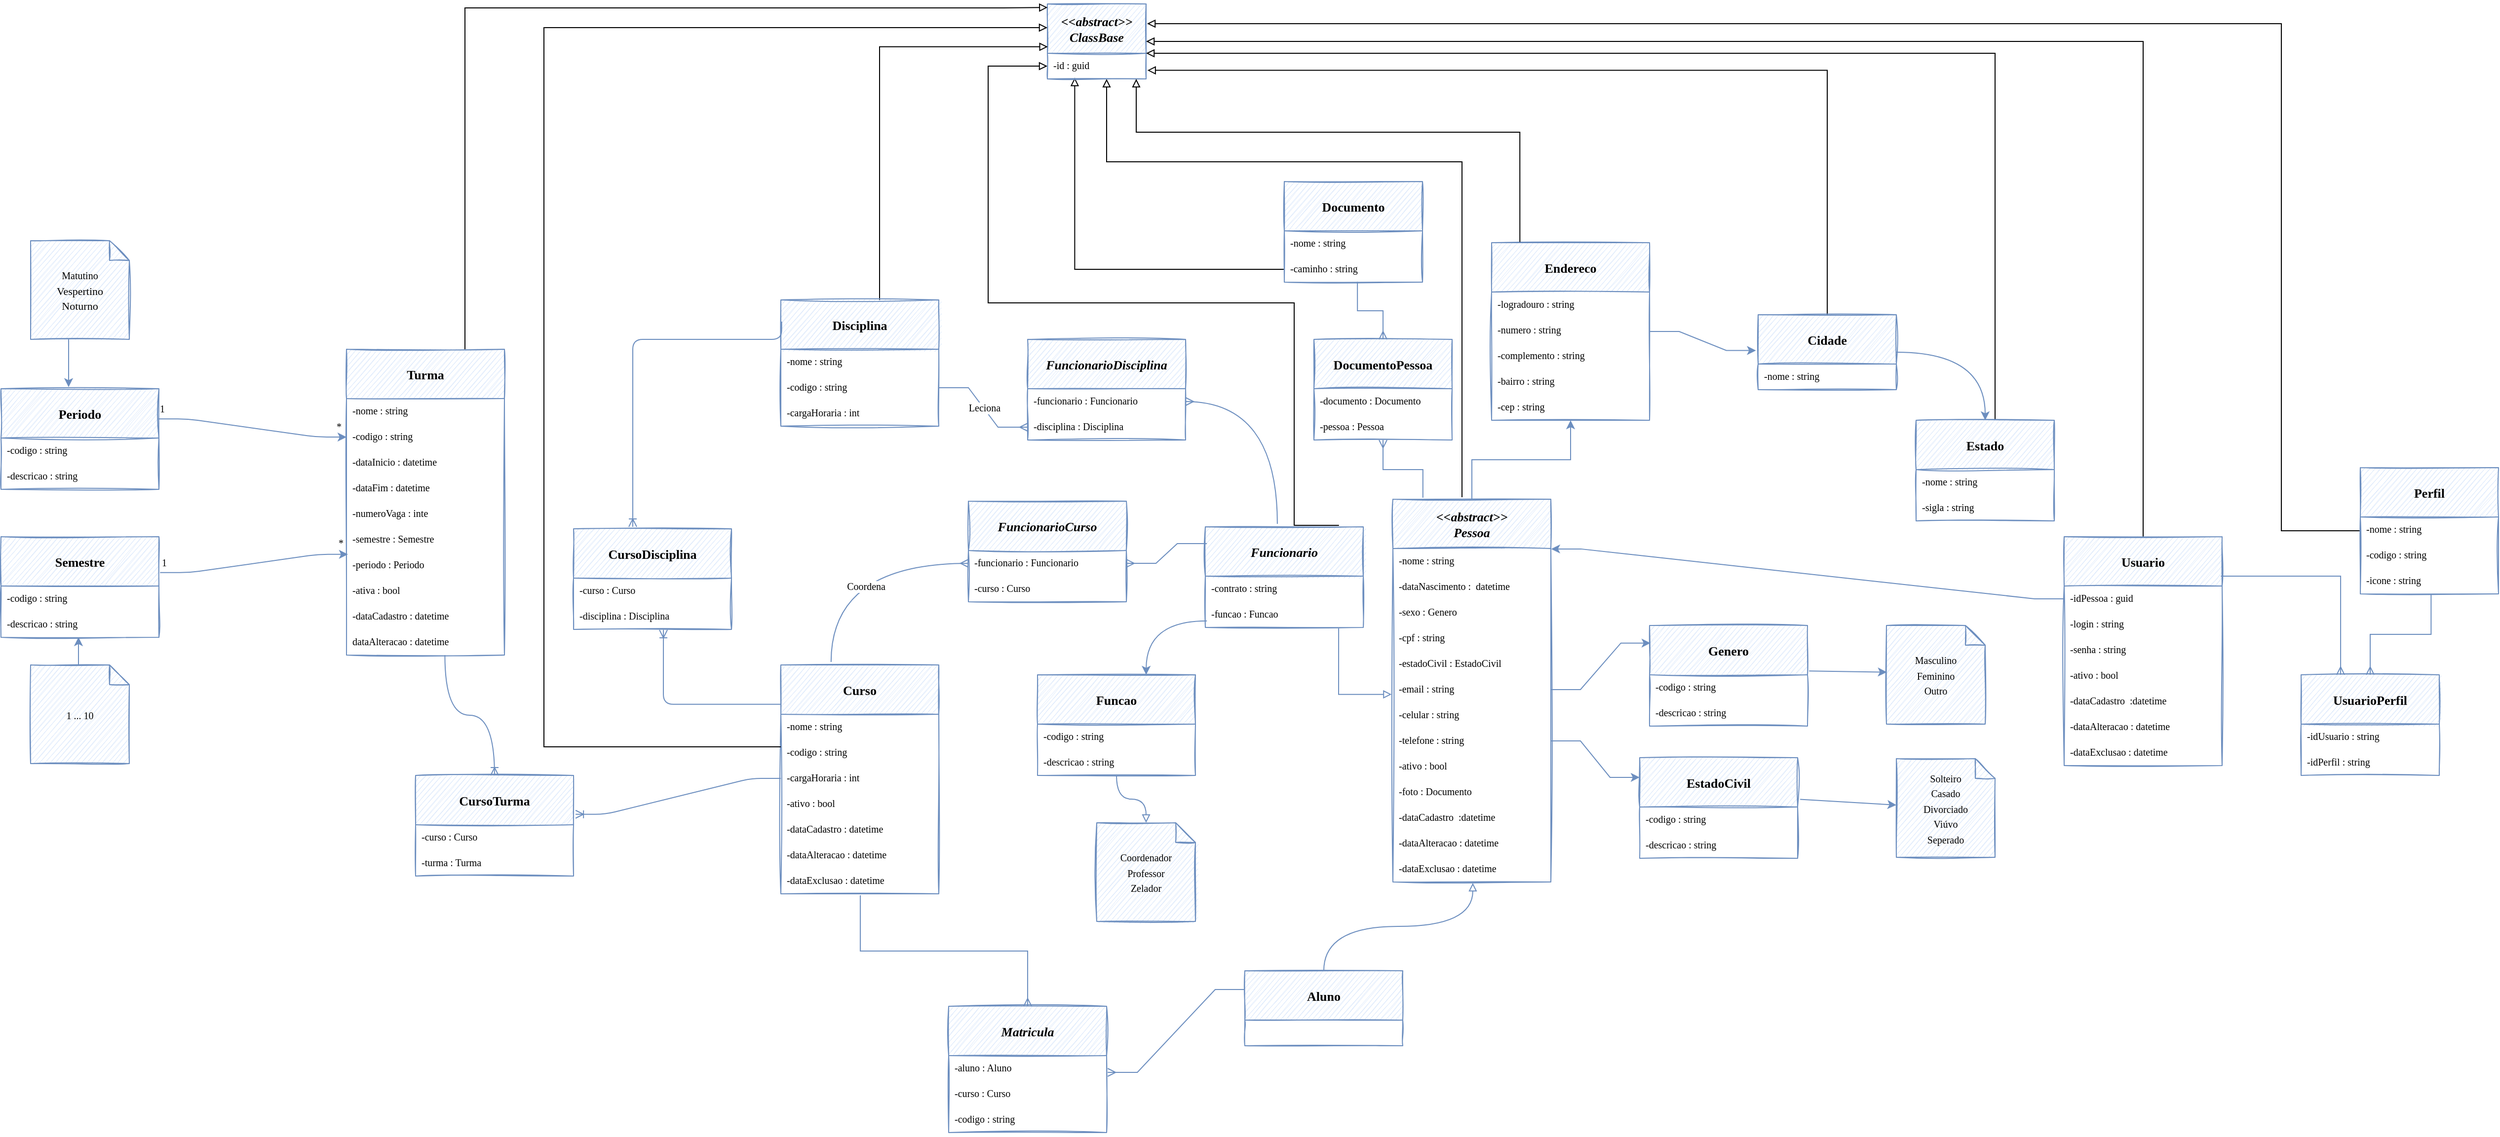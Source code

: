 <mxfile version="14.6.13" type="device"><diagram id="eI2RoyBLqR1kX1sma6lC" name="Página-1"><mxGraphModel dx="2622" dy="1225" grid="1" gridSize="10" guides="1" tooltips="1" connect="1" arrows="1" fold="1" page="0" pageScale="1" pageWidth="827" pageHeight="1169" background="none" math="0" shadow="0"><root><mxCell id="0"/><mxCell id="1" parent="0"/><mxCell id="j_zfeqqm5fbjKDvwrMw9-117" style="rounded=0;sketch=0;orthogonalLoop=1;jettySize=auto;html=1;fontFamily=Mali;fontSource=https%3A%2F%2Ffonts.googleapis.com%2Fcss%3Ffamily%3DMali;fontSize=10;fontColor=#000000;startArrow=none;startFill=0;endArrow=block;endFill=0;edgeStyle=elbowEdgeStyle;elbow=vertical;exitX=0;exitY=0.5;exitDx=0;exitDy=0;entryX=0.277;entryY=0.95;entryDx=0;entryDy=0;entryPerimeter=0;" parent="1" source="LBwAIibaLs4ayXUw3V0C-17" target="LBwAIibaLs4ayXUw3V0C-111" edge="1"><mxGeometry relative="1" as="geometry"><mxPoint x="417" y="69" as="sourcePoint"/><mxPoint x="227.4" y="-122.804" as="targetPoint"/><Array as="points"><mxPoint x="257" y="69"/></Array></mxGeometry></mxCell><mxCell id="LBwAIibaLs4ayXUw3V0C-14" value="Documento" style="swimlane;fontStyle=1;childLayout=stackLayout;horizontal=1;startSize=50;horizontalStack=0;resizeParent=1;resizeParentMax=0;resizeLast=0;collapsible=1;marginBottom=0;labelBackgroundColor=none;sketch=1;swimlaneFillColor=none;fillColor=#dae8fc;fontFamily=Indie Flower;fontSource=https%3A%2F%2Ffonts.googleapis.com%2Fcss%3Ffamily%3DIndie%2BFlower;strokeColor=#6c8ebf;fontSize=13;" parent="1" vertex="1"><mxGeometry x="430" y="-20" width="140" height="102" as="geometry"/></mxCell><mxCell id="LBwAIibaLs4ayXUw3V0C-16" value="-nome : string" style="text;fillColor=none;align=left;verticalAlign=top;spacingLeft=4;spacingRight=4;overflow=hidden;rotatable=0;points=[[0,0.5],[1,0.5]];portConstraint=eastwest;fontFamily=Mali;fontSource=https%3A%2F%2Ffonts.googleapis.com%2Fcss%3Ffamily%3DMali;fontSize=10;" parent="LBwAIibaLs4ayXUw3V0C-14" vertex="1"><mxGeometry y="50" width="140" height="26" as="geometry"/></mxCell><mxCell id="LBwAIibaLs4ayXUw3V0C-17" value="-caminho : string" style="text;fillColor=none;align=left;verticalAlign=top;spacingLeft=4;spacingRight=4;overflow=hidden;rotatable=0;points=[[0,0.5],[1,0.5]];portConstraint=eastwest;fontFamily=Mali;fontSource=https%3A%2F%2Ffonts.googleapis.com%2Fcss%3Ffamily%3DMali;fontSize=10;" parent="LBwAIibaLs4ayXUw3V0C-14" vertex="1"><mxGeometry y="76" width="140" height="26" as="geometry"/></mxCell><mxCell id="j_zfeqqm5fbjKDvwrMw9-36" style="edgeStyle=elbowEdgeStyle;rounded=0;sketch=0;orthogonalLoop=1;jettySize=auto;html=1;fontFamily=Mali;fontSource=https%3A%2F%2Ffonts.googleapis.com%2Fcss%3Ffamily%3DMali;fontSize=10;fontColor=#000000;startArrow=none;startFill=0;endArrow=classic;endFill=1;strokeColor=#6C8EBF;elbow=vertical;" parent="1" source="Y2syG-BBgHpixTCdfGUP-1" target="j_zfeqqm5fbjKDvwrMw9-35" edge="1"><mxGeometry relative="1" as="geometry"/></mxCell><mxCell id="j_zfeqqm5fbjKDvwrMw9-121" style="edgeStyle=orthogonalEdgeStyle;rounded=0;sketch=0;orthogonalLoop=1;jettySize=auto;html=1;fontFamily=Mali;fontSource=https%3A%2F%2Ffonts.googleapis.com%2Fcss%3Ffamily%3DMali;fontSize=10;fontColor=#000000;startArrow=none;startFill=0;endArrow=block;endFill=0;" parent="1" target="LBwAIibaLs4ayXUw3V0C-111" edge="1"><mxGeometry relative="1" as="geometry"><mxPoint x="260" y="-120" as="targetPoint"/><mxPoint x="610" y="300" as="sourcePoint"/><Array as="points"><mxPoint x="610" y="-40"/><mxPoint x="250" y="-40"/></Array></mxGeometry></mxCell><mxCell id="Y2syG-BBgHpixTCdfGUP-1" value="&lt;&lt;abstract&gt;&gt;&#10;Pessoa" style="swimlane;fontStyle=3;align=center;verticalAlign=middle;childLayout=stackLayout;horizontal=1;startSize=50;horizontalStack=0;resizeParent=1;resizeParentMax=0;resizeLast=0;collapsible=1;marginBottom=0;fontFamily=Indie Flower;sketch=1;labelBackgroundColor=none;swimlaneLine=1;fillColor=#dae8fc;strokeColor=#6c8ebf;fontSource=https%3A%2F%2Ffonts.googleapis.com%2Fcss%3Ffamily%3DIndie%2BFlower;labelBorderColor=none;fontSize=13;" parent="1" vertex="1"><mxGeometry x="540" y="302" width="160" height="388" as="geometry"><mxRectangle y="62" width="70" height="26" as="alternateBounds"/></mxGeometry></mxCell><mxCell id="LBwAIibaLs4ayXUw3V0C-1" value="-nome : string" style="text;fillColor=none;align=left;verticalAlign=top;spacingLeft=4;spacingRight=4;overflow=hidden;rotatable=0;points=[[0,0.5],[1,0.5]];portConstraint=eastwest;labelBackgroundColor=none;fontFamily=Mali;fontSource=https%3A%2F%2Ffonts.googleapis.com%2Fcss%3Ffamily%3DMali;fontSize=10;" parent="Y2syG-BBgHpixTCdfGUP-1" vertex="1"><mxGeometry y="50" width="160" height="26" as="geometry"/></mxCell><mxCell id="LBwAIibaLs4ayXUw3V0C-58" value="-dataNascimento :  datetime" style="text;strokeColor=none;fillColor=none;align=left;verticalAlign=top;spacingLeft=4;spacingRight=4;overflow=hidden;rotatable=0;points=[[0,0.5],[1,0.5]];portConstraint=eastwest;fontFamily=Mali;fontSource=https%3A%2F%2Ffonts.googleapis.com%2Fcss%3Ffamily%3DMali;fontColor=#000000;fontSize=10;" parent="Y2syG-BBgHpixTCdfGUP-1" vertex="1"><mxGeometry y="76" width="160" height="26" as="geometry"/></mxCell><mxCell id="LBwAIibaLs4ayXUw3V0C-59" value="-sexo : Genero" style="text;strokeColor=none;fillColor=none;align=left;verticalAlign=top;spacingLeft=4;spacingRight=4;overflow=hidden;rotatable=0;points=[[0,0.5],[1,0.5]];portConstraint=eastwest;fontFamily=Mali;fontSource=https%3A%2F%2Ffonts.googleapis.com%2Fcss%3Ffamily%3DMali;fontColor=#000000;fontSize=10;" parent="Y2syG-BBgHpixTCdfGUP-1" vertex="1"><mxGeometry y="102" width="160" height="26" as="geometry"/></mxCell><mxCell id="LBwAIibaLs4ayXUw3V0C-60" value="-cpf : string" style="text;strokeColor=none;fillColor=none;align=left;verticalAlign=top;spacingLeft=4;spacingRight=4;overflow=hidden;rotatable=0;points=[[0,0.5],[1,0.5]];portConstraint=eastwest;fontFamily=Mali;fontSource=https%3A%2F%2Ffonts.googleapis.com%2Fcss%3Ffamily%3DMali;fontColor=#000000;fontSize=10;" parent="Y2syG-BBgHpixTCdfGUP-1" vertex="1"><mxGeometry y="128" width="160" height="26" as="geometry"/></mxCell><mxCell id="LBwAIibaLs4ayXUw3V0C-62" value="-estadoCivil : EstadoCivil" style="text;strokeColor=none;fillColor=none;align=left;verticalAlign=top;spacingLeft=4;spacingRight=4;overflow=hidden;rotatable=0;points=[[0,0.5],[1,0.5]];portConstraint=eastwest;fontFamily=Mali;fontSource=https%3A%2F%2Ffonts.googleapis.com%2Fcss%3Ffamily%3DMali;fontColor=#000000;fontSize=10;" parent="Y2syG-BBgHpixTCdfGUP-1" vertex="1"><mxGeometry y="154" width="160" height="26" as="geometry"/></mxCell><mxCell id="LBwAIibaLs4ayXUw3V0C-64" value="-email : string" style="text;strokeColor=none;fillColor=none;align=left;verticalAlign=top;spacingLeft=4;spacingRight=4;overflow=hidden;rotatable=0;points=[[0,0.5],[1,0.5]];portConstraint=eastwest;fontFamily=Mali;fontSource=https%3A%2F%2Ffonts.googleapis.com%2Fcss%3Ffamily%3DMali;fontColor=#000000;fontSize=10;" parent="Y2syG-BBgHpixTCdfGUP-1" vertex="1"><mxGeometry y="180" width="160" height="26" as="geometry"/></mxCell><mxCell id="LBwAIibaLs4ayXUw3V0C-65" value="-celular : string" style="text;strokeColor=none;fillColor=none;align=left;verticalAlign=top;spacingLeft=4;spacingRight=4;overflow=hidden;rotatable=0;points=[[0,0.5],[1,0.5]];portConstraint=eastwest;fontFamily=Mali;fontSource=https%3A%2F%2Ffonts.googleapis.com%2Fcss%3Ffamily%3DMali;fontColor=#000000;fontSize=10;labelBackgroundColor=none;" parent="Y2syG-BBgHpixTCdfGUP-1" vertex="1"><mxGeometry y="206" width="160" height="26" as="geometry"/></mxCell><mxCell id="LBwAIibaLs4ayXUw3V0C-66" value="-telefone : string" style="text;strokeColor=none;fillColor=none;align=left;verticalAlign=top;spacingLeft=4;spacingRight=4;overflow=hidden;rotatable=0;points=[[0,0.5],[1,0.5]];portConstraint=eastwest;fontFamily=Mali;fontSource=https%3A%2F%2Ffonts.googleapis.com%2Fcss%3Ffamily%3DMali;fontColor=#000000;fontSize=10;" parent="Y2syG-BBgHpixTCdfGUP-1" vertex="1"><mxGeometry y="232" width="160" height="26" as="geometry"/></mxCell><mxCell id="LBwAIibaLs4ayXUw3V0C-63" value="-ativo : bool" style="text;strokeColor=none;fillColor=none;align=left;verticalAlign=top;spacingLeft=4;spacingRight=4;overflow=hidden;rotatable=0;points=[[0,0.5],[1,0.5]];portConstraint=eastwest;fontFamily=Mali;fontSource=https%3A%2F%2Ffonts.googleapis.com%2Fcss%3Ffamily%3DMali;fontColor=#000000;fontSize=10;" parent="Y2syG-BBgHpixTCdfGUP-1" vertex="1"><mxGeometry y="258" width="160" height="26" as="geometry"/></mxCell><mxCell id="LBwAIibaLs4ayXUw3V0C-67" value="-foto : Documento" style="text;strokeColor=none;fillColor=none;align=left;verticalAlign=top;spacingLeft=4;spacingRight=4;overflow=hidden;rotatable=0;points=[[0,0.5],[1,0.5]];portConstraint=eastwest;fontFamily=Mali;fontSource=https%3A%2F%2Ffonts.googleapis.com%2Fcss%3Ffamily%3DMali;fontColor=#000000;fontSize=10;" parent="Y2syG-BBgHpixTCdfGUP-1" vertex="1"><mxGeometry y="284" width="160" height="26" as="geometry"/></mxCell><mxCell id="LBwAIibaLs4ayXUw3V0C-68" value="-dataCadastro  :datetime" style="text;strokeColor=none;fillColor=none;align=left;verticalAlign=top;spacingLeft=4;spacingRight=4;overflow=hidden;rotatable=0;points=[[0,0.5],[1,0.5]];portConstraint=eastwest;fontFamily=Mali;fontSource=https%3A%2F%2Ffonts.googleapis.com%2Fcss%3Ffamily%3DMali;fontColor=#000000;fontSize=10;" parent="Y2syG-BBgHpixTCdfGUP-1" vertex="1"><mxGeometry y="310" width="160" height="26" as="geometry"/></mxCell><mxCell id="LBwAIibaLs4ayXUw3V0C-69" value="-dataAlteracao : datetime" style="text;strokeColor=none;fillColor=none;align=left;verticalAlign=top;spacingLeft=4;spacingRight=4;overflow=hidden;rotatable=0;points=[[0,0.5],[1,0.5]];portConstraint=eastwest;fontFamily=Mali;fontSource=https%3A%2F%2Ffonts.googleapis.com%2Fcss%3Ffamily%3DMali;fontColor=#000000;fontSize=10;" parent="Y2syG-BBgHpixTCdfGUP-1" vertex="1"><mxGeometry y="336" width="160" height="26" as="geometry"/></mxCell><mxCell id="LBwAIibaLs4ayXUw3V0C-70" value="-dataExclusao : datetime" style="text;strokeColor=none;fillColor=none;align=left;verticalAlign=top;spacingLeft=4;spacingRight=4;overflow=hidden;rotatable=0;points=[[0,0.5],[1,0.5]];portConstraint=eastwest;fontFamily=Mali;fontSource=https%3A%2F%2Ffonts.googleapis.com%2Fcss%3Ffamily%3DMali;fontColor=#000000;fontSize=10;" parent="Y2syG-BBgHpixTCdfGUP-1" vertex="1"><mxGeometry y="362" width="160" height="26" as="geometry"/></mxCell><mxCell id="LBwAIibaLs4ayXUw3V0C-108" value="&lt;&lt;abstract&gt;&gt;&#10;ClassBase" style="swimlane;fontStyle=3;childLayout=stackLayout;horizontal=1;startSize=50;fillColor=#dae8fc;horizontalStack=0;resizeParent=1;resizeParentMax=0;resizeLast=0;collapsible=0;marginBottom=0;swimlaneFillColor=none;labelBackgroundColor=none;pointerEvents=0;fontFamily=Indie Flower;fontSource=https%3A%2F%2Ffonts.googleapis.com%2Fcss%3Ffamily%3DIndie%2BFlower;fontSize=13;sketch=1;strokeColor=#6c8ebf;" parent="1" vertex="1"><mxGeometry x="190" y="-200" width="100" height="76" as="geometry"/></mxCell><mxCell id="LBwAIibaLs4ayXUw3V0C-111" value="-id : guid" style="text;strokeColor=none;fillColor=none;align=left;verticalAlign=top;spacingLeft=4;spacingRight=4;overflow=hidden;rotatable=0;points=[[0,0.5],[1,0.5]];portConstraint=eastwest;rounded=0;shadow=0;labelBackgroundColor=none;sketch=0;pointerEvents=0;fontFamily=Mali;fontSource=https%3A%2F%2Ffonts.googleapis.com%2Fcss%3Ffamily%3DMali;fontSize=10;" parent="LBwAIibaLs4ayXUw3V0C-108" vertex="1"><mxGeometry y="50" width="100" height="26" as="geometry"/></mxCell><mxCell id="Whz1XY_wBZgKUhc6tuvl-2" value="Curso" style="swimlane;fontStyle=1;align=center;verticalAlign=middle;childLayout=stackLayout;horizontal=1;startSize=50;horizontalStack=0;resizeParent=1;resizeParentMax=0;resizeLast=0;collapsible=1;marginBottom=0;fontFamily=Indie Flower;fontSource=https%3A%2F%2Ffonts.googleapis.com%2Fcss%3Ffamily%3DIndie%2BFlower;fontSize=13;strokeColor=#6c8ebf;fillColor=#dae8fc;sketch=1;" parent="1" vertex="1"><mxGeometry x="-80" y="470" width="160" height="232" as="geometry"/></mxCell><mxCell id="Whz1XY_wBZgKUhc6tuvl-3" value="-nome : string" style="text;strokeColor=none;fillColor=none;align=left;verticalAlign=top;spacingLeft=4;spacingRight=4;overflow=hidden;rotatable=0;points=[[0,0.5],[1,0.5]];portConstraint=eastwest;fontFamily=Mali;fontSource=https%3A%2F%2Ffonts.googleapis.com%2Fcss%3Ffamily%3DMali;fontSize=10;" parent="Whz1XY_wBZgKUhc6tuvl-2" vertex="1"><mxGeometry y="50" width="160" height="26" as="geometry"/></mxCell><mxCell id="Whz1XY_wBZgKUhc6tuvl-6" value="-codigo : string" style="text;strokeColor=none;fillColor=none;align=left;verticalAlign=top;spacingLeft=4;spacingRight=4;overflow=hidden;rotatable=0;points=[[0,0.5],[1,0.5]];portConstraint=eastwest;fontFamily=Mali;fontSource=https%3A%2F%2Ffonts.googleapis.com%2Fcss%3Ffamily%3DMali;fontSize=10;" parent="Whz1XY_wBZgKUhc6tuvl-2" vertex="1"><mxGeometry y="76" width="160" height="26" as="geometry"/></mxCell><mxCell id="Whz1XY_wBZgKUhc6tuvl-7" value="-cargaHoraria : int" style="text;strokeColor=none;fillColor=none;align=left;verticalAlign=top;spacingLeft=4;spacingRight=4;overflow=hidden;rotatable=0;points=[[0,0.5],[1,0.5]];portConstraint=eastwest;fontFamily=Mali;fontSource=https%3A%2F%2Ffonts.googleapis.com%2Fcss%3Ffamily%3DMali;fontSize=10;" parent="Whz1XY_wBZgKUhc6tuvl-2" vertex="1"><mxGeometry y="102" width="160" height="26" as="geometry"/></mxCell><mxCell id="Whz1XY_wBZgKUhc6tuvl-8" value="-ativo : bool" style="text;strokeColor=none;fillColor=none;align=left;verticalAlign=top;spacingLeft=4;spacingRight=4;overflow=hidden;rotatable=0;points=[[0,0.5],[1,0.5]];portConstraint=eastwest;fontFamily=Mali;fontSource=https%3A%2F%2Ffonts.googleapis.com%2Fcss%3Ffamily%3DMali;fontSize=10;" parent="Whz1XY_wBZgKUhc6tuvl-2" vertex="1"><mxGeometry y="128" width="160" height="26" as="geometry"/></mxCell><mxCell id="Whz1XY_wBZgKUhc6tuvl-9" value="-dataCadastro : datetime" style="text;strokeColor=none;fillColor=none;align=left;verticalAlign=top;spacingLeft=4;spacingRight=4;overflow=hidden;rotatable=0;points=[[0,0.5],[1,0.5]];portConstraint=eastwest;fontFamily=Mali;fontSource=https%3A%2F%2Ffonts.googleapis.com%2Fcss%3Ffamily%3DMali;fontSize=10;" parent="Whz1XY_wBZgKUhc6tuvl-2" vertex="1"><mxGeometry y="154" width="160" height="26" as="geometry"/></mxCell><mxCell id="Whz1XY_wBZgKUhc6tuvl-10" value="-dataAlteracao : datetime " style="text;strokeColor=none;fillColor=none;align=left;verticalAlign=top;spacingLeft=4;spacingRight=4;overflow=hidden;rotatable=0;points=[[0,0.5],[1,0.5]];portConstraint=eastwest;fontFamily=Mali;fontSource=https%3A%2F%2Ffonts.googleapis.com%2Fcss%3Ffamily%3DMali;fontSize=10;" parent="Whz1XY_wBZgKUhc6tuvl-2" vertex="1"><mxGeometry y="180" width="160" height="26" as="geometry"/></mxCell><mxCell id="Whz1XY_wBZgKUhc6tuvl-11" value="-dataExclusao : datetime" style="text;strokeColor=none;fillColor=none;align=left;verticalAlign=top;spacingLeft=4;spacingRight=4;overflow=hidden;rotatable=0;points=[[0,0.5],[1,0.5]];portConstraint=eastwest;fontFamily=Mali;fontSource=https%3A%2F%2Ffonts.googleapis.com%2Fcss%3Ffamily%3DMali;fontSize=10;" parent="Whz1XY_wBZgKUhc6tuvl-2" vertex="1"><mxGeometry y="206" width="160" height="26" as="geometry"/></mxCell><mxCell id="j_zfeqqm5fbjKDvwrMw9-119" style="edgeStyle=orthogonalEdgeStyle;rounded=0;sketch=0;orthogonalLoop=1;jettySize=auto;html=1;entryX=0.004;entryY=0.571;entryDx=0;entryDy=0;entryPerimeter=0;fontFamily=Mali;fontSource=https%3A%2F%2Ffonts.googleapis.com%2Fcss%3Ffamily%3DMali;fontSize=10;fontColor=#000000;startArrow=none;startFill=0;endArrow=block;endFill=0;" parent="1" source="9_udaT4f8xGROTQAWQmw-1" target="LBwAIibaLs4ayXUw3V0C-108" edge="1"><mxGeometry relative="1" as="geometry"><Array as="points"><mxPoint x="20" y="-157"/></Array></mxGeometry></mxCell><mxCell id="9_udaT4f8xGROTQAWQmw-1" value="Disciplina" style="swimlane;fontStyle=1;align=center;verticalAlign=middle;childLayout=stackLayout;horizontal=1;startSize=50;horizontalStack=0;resizeParent=1;resizeParentMax=0;resizeLast=0;collapsible=1;marginBottom=0;fontFamily=Indie Flower;fontSource=https%3A%2F%2Ffonts.googleapis.com%2Fcss%3Ffamily%3DIndie%2BFlower;fontSize=13;strokeColor=#6c8ebf;fillColor=#dae8fc;sketch=1;" parent="1" vertex="1"><mxGeometry x="-80" y="100" width="160" height="128" as="geometry"/></mxCell><mxCell id="9_udaT4f8xGROTQAWQmw-65" value="-nome : string" style="text;strokeColor=none;fillColor=none;align=left;verticalAlign=top;spacingLeft=4;spacingRight=4;overflow=hidden;rotatable=0;points=[[0,0.5],[1,0.5]];portConstraint=eastwest;fontFamily=Mali;fontSource=https%3A%2F%2Ffonts.googleapis.com%2Fcss%3Ffamily%3DMali;fontSize=10;fontColor=#000000;" parent="9_udaT4f8xGROTQAWQmw-1" vertex="1"><mxGeometry y="50" width="160" height="26" as="geometry"/></mxCell><mxCell id="9_udaT4f8xGROTQAWQmw-66" value="-codigo : string" style="text;strokeColor=none;fillColor=none;align=left;verticalAlign=top;spacingLeft=4;spacingRight=4;overflow=hidden;rotatable=0;points=[[0,0.5],[1,0.5]];portConstraint=eastwest;fontFamily=Mali;fontSource=https%3A%2F%2Ffonts.googleapis.com%2Fcss%3Ffamily%3DMali;fontSize=10;fontColor=#000000;" parent="9_udaT4f8xGROTQAWQmw-1" vertex="1"><mxGeometry y="76" width="160" height="26" as="geometry"/></mxCell><mxCell id="9_udaT4f8xGROTQAWQmw-67" value="-cargaHoraria : int" style="text;strokeColor=none;fillColor=none;align=left;verticalAlign=top;spacingLeft=4;spacingRight=4;overflow=hidden;rotatable=0;points=[[0,0.5],[1,0.5]];portConstraint=eastwest;fontFamily=Mali;fontSource=https%3A%2F%2Ffonts.googleapis.com%2Fcss%3Ffamily%3DMali;fontSize=10;fontColor=#000000;" parent="9_udaT4f8xGROTQAWQmw-1" vertex="1"><mxGeometry y="102" width="160" height="26" as="geometry"/></mxCell><mxCell id="j_zfeqqm5fbjKDvwrMw9-120" style="edgeStyle=orthogonalEdgeStyle;rounded=0;sketch=0;orthogonalLoop=1;jettySize=auto;html=1;entryX=0.002;entryY=0.047;entryDx=0;entryDy=0;entryPerimeter=0;fontFamily=Mali;fontSource=https%3A%2F%2Ffonts.googleapis.com%2Fcss%3Ffamily%3DMali;fontSize=10;fontColor=#000000;startArrow=none;startFill=0;endArrow=block;endFill=0;exitX=0.75;exitY=0;exitDx=0;exitDy=0;" parent="1" source="9_udaT4f8xGROTQAWQmw-9" target="LBwAIibaLs4ayXUw3V0C-108" edge="1"><mxGeometry relative="1" as="geometry"><Array as="points"><mxPoint x="-400" y="-196"/><mxPoint x="140" y="-196"/></Array></mxGeometry></mxCell><mxCell id="9_udaT4f8xGROTQAWQmw-9" value="Turma" style="swimlane;fontStyle=1;align=center;verticalAlign=middle;childLayout=stackLayout;horizontal=1;startSize=50;horizontalStack=0;resizeParent=1;resizeParentMax=0;resizeLast=0;collapsible=1;marginBottom=0;fontFamily=Indie Flower;fontSource=https%3A%2F%2Ffonts.googleapis.com%2Fcss%3Ffamily%3DIndie%2BFlower;fontSize=13;strokeColor=#6c8ebf;fillColor=#dae8fc;sketch=1;" parent="1" vertex="1"><mxGeometry x="-520" y="150" width="160" height="310" as="geometry"/></mxCell><mxCell id="9_udaT4f8xGROTQAWQmw-10" value="-nome : string" style="text;strokeColor=none;fillColor=none;align=left;verticalAlign=top;spacingLeft=4;spacingRight=4;overflow=hidden;rotatable=0;points=[[0,0.5],[1,0.5]];portConstraint=eastwest;fontFamily=Mali;fontSource=https%3A%2F%2Ffonts.googleapis.com%2Fcss%3Ffamily%3DMali;fontSize=10;" parent="9_udaT4f8xGROTQAWQmw-9" vertex="1"><mxGeometry y="50" width="160" height="26" as="geometry"/></mxCell><mxCell id="9_udaT4f8xGROTQAWQmw-40" value="-codigo : string" style="text;strokeColor=none;fillColor=none;align=left;verticalAlign=top;spacingLeft=4;spacingRight=4;overflow=hidden;rotatable=0;points=[[0,0.5],[1,0.5]];portConstraint=eastwest;fontFamily=Mali;fontSource=https%3A%2F%2Ffonts.googleapis.com%2Fcss%3Ffamily%3DMali;fontSize=10;" parent="9_udaT4f8xGROTQAWQmw-9" vertex="1"><mxGeometry y="76" width="160" height="26" as="geometry"/></mxCell><mxCell id="9_udaT4f8xGROTQAWQmw-41" value="-dataInicio : datetime" style="text;strokeColor=none;fillColor=none;align=left;verticalAlign=top;spacingLeft=4;spacingRight=4;overflow=hidden;rotatable=0;points=[[0,0.5],[1,0.5]];portConstraint=eastwest;fontFamily=Mali;fontSource=https%3A%2F%2Ffonts.googleapis.com%2Fcss%3Ffamily%3DMali;fontColor=#000000;fontSize=10;" parent="9_udaT4f8xGROTQAWQmw-9" vertex="1"><mxGeometry y="102" width="160" height="26" as="geometry"/></mxCell><mxCell id="9_udaT4f8xGROTQAWQmw-42" value="-dataFim : datetime" style="text;strokeColor=none;fillColor=none;align=left;verticalAlign=top;spacingLeft=4;spacingRight=4;overflow=hidden;rotatable=0;points=[[0,0.5],[1,0.5]];portConstraint=eastwest;fontFamily=Mali;fontSource=https%3A%2F%2Ffonts.googleapis.com%2Fcss%3Ffamily%3DMali;fontColor=#000000;fontSize=10;" parent="9_udaT4f8xGROTQAWQmw-9" vertex="1"><mxGeometry y="128" width="160" height="26" as="geometry"/></mxCell><mxCell id="9_udaT4f8xGROTQAWQmw-47" value="-numeroVaga : inte" style="text;strokeColor=none;fillColor=none;align=left;verticalAlign=top;spacingLeft=4;spacingRight=4;overflow=hidden;rotatable=0;points=[[0,0.5],[1,0.5]];portConstraint=eastwest;fontFamily=Mali;fontSource=https%3A%2F%2Ffonts.googleapis.com%2Fcss%3Ffamily%3DMali;fontColor=#000000;fontSize=10;" parent="9_udaT4f8xGROTQAWQmw-9" vertex="1"><mxGeometry y="154" width="160" height="26" as="geometry"/></mxCell><mxCell id="9_udaT4f8xGROTQAWQmw-48" value="-semestre : Semestre" style="text;strokeColor=none;fillColor=none;align=left;verticalAlign=top;spacingLeft=4;spacingRight=4;overflow=hidden;rotatable=0;points=[[0,0.5],[1,0.5]];portConstraint=eastwest;fontFamily=Mali;fontSource=https%3A%2F%2Ffonts.googleapis.com%2Fcss%3Ffamily%3DMali;fontColor=#000000;fontSize=10;" parent="9_udaT4f8xGROTQAWQmw-9" vertex="1"><mxGeometry y="180" width="160" height="26" as="geometry"/></mxCell><mxCell id="9_udaT4f8xGROTQAWQmw-49" value="-periodo : Periodo" style="text;strokeColor=none;fillColor=none;align=left;verticalAlign=top;spacingLeft=4;spacingRight=4;overflow=hidden;rotatable=0;points=[[0,0.5],[1,0.5]];portConstraint=eastwest;fontFamily=Mali;fontSource=https%3A%2F%2Ffonts.googleapis.com%2Fcss%3Ffamily%3DMali;fontColor=#000000;fontSize=10;" parent="9_udaT4f8xGROTQAWQmw-9" vertex="1"><mxGeometry y="206" width="160" height="26" as="geometry"/></mxCell><mxCell id="9_udaT4f8xGROTQAWQmw-50" value="-ativa : bool" style="text;strokeColor=none;fillColor=none;align=left;verticalAlign=top;spacingLeft=4;spacingRight=4;overflow=hidden;rotatable=0;points=[[0,0.5],[1,0.5]];portConstraint=eastwest;fontFamily=Mali;fontSource=https%3A%2F%2Ffonts.googleapis.com%2Fcss%3Ffamily%3DMali;fontColor=#000000;fontSize=10;" parent="9_udaT4f8xGROTQAWQmw-9" vertex="1"><mxGeometry y="232" width="160" height="26" as="geometry"/></mxCell><mxCell id="9_udaT4f8xGROTQAWQmw-51" value="-dataCadastro : datetime" style="text;strokeColor=none;fillColor=none;align=left;verticalAlign=top;spacingLeft=4;spacingRight=4;overflow=hidden;rotatable=0;points=[[0,0.5],[1,0.5]];portConstraint=eastwest;fontFamily=Mali;fontSource=https%3A%2F%2Ffonts.googleapis.com%2Fcss%3Ffamily%3DMali;fontColor=#000000;fontSize=10;" parent="9_udaT4f8xGROTQAWQmw-9" vertex="1"><mxGeometry y="258" width="160" height="26" as="geometry"/></mxCell><mxCell id="9_udaT4f8xGROTQAWQmw-52" value="dataAlteracao : datetime" style="text;strokeColor=none;fillColor=none;align=left;verticalAlign=top;spacingLeft=4;spacingRight=4;overflow=hidden;rotatable=0;points=[[0,0.5],[1,0.5]];portConstraint=eastwest;fontFamily=Mali;fontSource=https%3A%2F%2Ffonts.googleapis.com%2Fcss%3Ffamily%3DMali;fontColor=#000000;fontSize=10;" parent="9_udaT4f8xGROTQAWQmw-9" vertex="1"><mxGeometry y="284" width="160" height="26" as="geometry"/></mxCell><mxCell id="j_zfeqqm5fbjKDvwrMw9-72" style="edgeStyle=elbowEdgeStyle;rounded=0;sketch=0;orthogonalLoop=1;jettySize=auto;html=1;fontFamily=Mali;fontSource=https%3A%2F%2Ffonts.googleapis.com%2Fcss%3Ffamily%3DMali;fontSize=10;fontColor=#000000;startArrow=ERmany;startFill=0;endArrow=none;endFill=0;strokeColor=#6C8EBF;entryX=0.503;entryY=1.06;entryDx=0;entryDy=0;entryPerimeter=0;elbow=vertical;" parent="1" source="9_udaT4f8xGROTQAWQmw-17" target="Whz1XY_wBZgKUhc6tuvl-11" edge="1"><mxGeometry relative="1" as="geometry"><mxPoint x="130" y="700" as="targetPoint"/></mxGeometry></mxCell><mxCell id="9_udaT4f8xGROTQAWQmw-17" value="Matricula" style="swimlane;fontStyle=3;align=center;verticalAlign=middle;childLayout=stackLayout;horizontal=1;startSize=50;horizontalStack=0;resizeParent=1;resizeParentMax=0;resizeLast=0;collapsible=1;marginBottom=0;fontFamily=Indie Flower;fontSource=https%3A%2F%2Ffonts.googleapis.com%2Fcss%3Ffamily%3DIndie%2BFlower;fontSize=13;strokeColor=#6c8ebf;fillColor=#dae8fc;sketch=1;" parent="1" vertex="1"><mxGeometry x="90" y="816" width="160" height="128" as="geometry"/></mxCell><mxCell id="j_zfeqqm5fbjKDvwrMw9-70" value="-aluno : Aluno" style="text;strokeColor=none;fillColor=none;align=left;verticalAlign=top;spacingLeft=4;spacingRight=4;overflow=hidden;rotatable=0;points=[[0,0.5],[1,0.5]];portConstraint=eastwest;fontFamily=Mali;fontSource=https%3A%2F%2Ffonts.googleapis.com%2Fcss%3Ffamily%3DMali;fontSize=10;fontColor=#000000;" parent="9_udaT4f8xGROTQAWQmw-17" vertex="1"><mxGeometry y="50" width="160" height="26" as="geometry"/></mxCell><mxCell id="j_zfeqqm5fbjKDvwrMw9-69" value="-curso : Curso" style="text;strokeColor=none;fillColor=none;align=left;verticalAlign=top;spacingLeft=4;spacingRight=4;overflow=hidden;rotatable=0;points=[[0,0.5],[1,0.5]];portConstraint=eastwest;fontFamily=Mali;fontSource=https%3A%2F%2Ffonts.googleapis.com%2Fcss%3Ffamily%3DMali;fontSize=10;fontColor=#000000;" parent="9_udaT4f8xGROTQAWQmw-17" vertex="1"><mxGeometry y="76" width="160" height="26" as="geometry"/></mxCell><mxCell id="j_zfeqqm5fbjKDvwrMw9-71" value="-codigo : string" style="text;strokeColor=none;fillColor=none;align=left;verticalAlign=top;spacingLeft=4;spacingRight=4;overflow=hidden;rotatable=0;points=[[0,0.5],[1,0.5]];portConstraint=eastwest;fontFamily=Mali;fontSource=https%3A%2F%2Ffonts.googleapis.com%2Fcss%3Ffamily%3DMali;fontSize=10;fontColor=#000000;" parent="9_udaT4f8xGROTQAWQmw-17" vertex="1"><mxGeometry y="102" width="160" height="26" as="geometry"/></mxCell><mxCell id="9_udaT4f8xGROTQAWQmw-73" value="CursoDisciplina" style="swimlane;fontStyle=1;align=center;verticalAlign=middle;childLayout=stackLayout;horizontal=1;startSize=50;horizontalStack=0;resizeParent=1;resizeParentMax=0;resizeLast=0;collapsible=1;marginBottom=0;fontFamily=Indie Flower;fontSource=https%3A%2F%2Ffonts.googleapis.com%2Fcss%3Ffamily%3DIndie%2BFlower;fontSize=13;fontColor=#000000;strokeColor=#6c8ebf;fillColor=#dae8fc;sketch=1;" parent="1" vertex="1"><mxGeometry x="-290" y="332" width="160" height="102" as="geometry"/></mxCell><mxCell id="9_udaT4f8xGROTQAWQmw-74" value="-curso : Curso" style="text;strokeColor=none;fillColor=none;align=left;verticalAlign=top;spacingLeft=4;spacingRight=4;overflow=hidden;rotatable=0;points=[[0,0.5],[1,0.5]];portConstraint=eastwest;fontFamily=Mali;fontSource=https%3A%2F%2Ffonts.googleapis.com%2Fcss%3Ffamily%3DMali;fontSize=10;" parent="9_udaT4f8xGROTQAWQmw-73" vertex="1"><mxGeometry y="50" width="160" height="26" as="geometry"/></mxCell><mxCell id="9_udaT4f8xGROTQAWQmw-77" value="-disciplina : Disciplina" style="text;strokeColor=none;fillColor=none;align=left;verticalAlign=top;spacingLeft=4;spacingRight=4;overflow=hidden;rotatable=0;points=[[0,0.5],[1,0.5]];portConstraint=eastwest;fontFamily=Mali;fontSource=https%3A%2F%2Ffonts.googleapis.com%2Fcss%3Ffamily%3DMali;fontSize=10;fontColor=#000000;" parent="9_udaT4f8xGROTQAWQmw-73" vertex="1"><mxGeometry y="76" width="160" height="26" as="geometry"/></mxCell><mxCell id="9_udaT4f8xGROTQAWQmw-78" value="" style="fontSize=12;html=1;endArrow=ERoneToMany;fontFamily=Mali;fontSource=https%3A%2F%2Ffonts.googleapis.com%2Fcss%3Ffamily%3DMali;fontColor=#000000;strokeColor=#6C8EBF;edgeStyle=elbowEdgeStyle;elbow=vertical;exitX=0.005;exitY=0.172;exitDx=0;exitDy=0;exitPerimeter=0;" parent="1" source="9_udaT4f8xGROTQAWQmw-1" edge="1"><mxGeometry width="100" height="100" relative="1" as="geometry"><mxPoint x="-150" y="120" as="sourcePoint"/><mxPoint x="-230" y="330" as="targetPoint"/><Array as="points"><mxPoint x="-170" y="140"/><mxPoint x="-180" y="150"/></Array></mxGeometry></mxCell><mxCell id="9_udaT4f8xGROTQAWQmw-81" value="" style="fontSize=12;html=1;endArrow=ERoneToMany;fontFamily=Mali;fontSource=https%3A%2F%2Ffonts.googleapis.com%2Fcss%3Ffamily%3DMali;fontColor=#000000;strokeColor=#6C8EBF;exitX=0;exitY=0.172;exitDx=0;exitDy=0;exitPerimeter=0;entryX=0.569;entryY=1.02;entryDx=0;entryDy=0;entryPerimeter=0;edgeStyle=orthogonalEdgeStyle;" parent="1" source="Whz1XY_wBZgKUhc6tuvl-2" target="9_udaT4f8xGROTQAWQmw-77" edge="1"><mxGeometry width="100" height="100" relative="1" as="geometry"><mxPoint x="20.0" y="343.016" as="sourcePoint"/><mxPoint x="97.44" y="130.004" as="targetPoint"/></mxGeometry></mxCell><mxCell id="9_udaT4f8xGROTQAWQmw-82" value="CursoTurma" style="swimlane;fontStyle=1;align=center;verticalAlign=middle;childLayout=stackLayout;horizontal=1;startSize=50;horizontalStack=0;resizeParent=1;resizeParentMax=0;resizeLast=0;collapsible=1;marginBottom=0;fontFamily=Indie Flower;fontSource=https%3A%2F%2Ffonts.googleapis.com%2Fcss%3Ffamily%3DIndie%2BFlower;fontSize=13;fontColor=#000000;strokeColor=#6c8ebf;fillColor=#dae8fc;sketch=1;" parent="1" vertex="1"><mxGeometry x="-450" y="582" width="160" height="102" as="geometry"/></mxCell><mxCell id="9_udaT4f8xGROTQAWQmw-83" value="-curso : Curso" style="text;strokeColor=none;fillColor=none;align=left;verticalAlign=top;spacingLeft=4;spacingRight=4;overflow=hidden;rotatable=0;points=[[0,0.5],[1,0.5]];portConstraint=eastwest;fontFamily=Mali;fontSource=https%3A%2F%2Ffonts.googleapis.com%2Fcss%3Ffamily%3DMali;fontSize=10;" parent="9_udaT4f8xGROTQAWQmw-82" vertex="1"><mxGeometry y="50" width="160" height="26" as="geometry"/></mxCell><mxCell id="9_udaT4f8xGROTQAWQmw-84" value="-turma : Turma" style="text;strokeColor=none;fillColor=none;align=left;verticalAlign=top;spacingLeft=4;spacingRight=4;overflow=hidden;rotatable=0;points=[[0,0.5],[1,0.5]];portConstraint=eastwest;fontFamily=Mali;fontSource=https%3A%2F%2Ffonts.googleapis.com%2Fcss%3Ffamily%3DMali;fontSize=10;fontColor=#000000;" parent="9_udaT4f8xGROTQAWQmw-82" vertex="1"><mxGeometry y="76" width="160" height="26" as="geometry"/></mxCell><mxCell id="9_udaT4f8xGROTQAWQmw-85" value="" style="fontSize=12;html=1;endArrow=ERoneToMany;fontFamily=Mali;fontSource=https%3A%2F%2Ffonts.googleapis.com%2Fcss%3Ffamily%3DMali;fontColor=#000000;strokeColor=#6C8EBF;exitX=0.623;exitY=0.999;exitDx=0;exitDy=0;exitPerimeter=0;elbow=vertical;edgeStyle=orthogonalEdgeStyle;curved=1;" parent="1" source="9_udaT4f8xGROTQAWQmw-52" target="9_udaT4f8xGROTQAWQmw-82" edge="1"><mxGeometry width="100" height="100" relative="1" as="geometry"><mxPoint x="-687" y="490" as="sourcePoint"/><mxPoint x="-587" y="390" as="targetPoint"/></mxGeometry></mxCell><mxCell id="9_udaT4f8xGROTQAWQmw-88" value="" style="fontSize=12;html=1;endArrow=ERoneToMany;fontFamily=Mali;fontSource=https%3A%2F%2Ffonts.googleapis.com%2Fcss%3Ffamily%3DMali;fontColor=#000000;strokeColor=#6C8EBF;exitX=0;exitY=0.5;exitDx=0;exitDy=0;entryX=1.013;entryY=0.386;entryDx=0;entryDy=0;entryPerimeter=0;edgeStyle=entityRelationEdgeStyle;" parent="1" source="Whz1XY_wBZgKUhc6tuvl-7" target="9_udaT4f8xGROTQAWQmw-82" edge="1"><mxGeometry width="100" height="100" relative="1" as="geometry"><mxPoint x="-340" y="410" as="sourcePoint"/><mxPoint x="-440" y="510" as="targetPoint"/></mxGeometry></mxCell><mxCell id="j_zfeqqm5fbjKDvwrMw9-1" value="Periodo" style="swimlane;fontStyle=1;align=center;verticalAlign=middle;childLayout=stackLayout;horizontal=1;startSize=50;horizontalStack=0;resizeParent=1;resizeParentMax=0;resizeLast=0;collapsible=1;marginBottom=0;fontFamily=Indie Flower;fontSource=https%3A%2F%2Ffonts.googleapis.com%2Fcss%3Ffamily%3DIndie%2BFlower;fontSize=13;strokeColor=#6c8ebf;fillColor=#dae8fc;sketch=1;" parent="1" vertex="1"><mxGeometry x="-870" y="190" width="160" height="102" as="geometry"/></mxCell><mxCell id="j_zfeqqm5fbjKDvwrMw9-2" value="-codigo : string" style="text;strokeColor=none;fillColor=none;align=left;verticalAlign=top;spacingLeft=4;spacingRight=4;overflow=hidden;rotatable=0;points=[[0,0.5],[1,0.5]];portConstraint=eastwest;fontFamily=Mali;fontSource=https%3A%2F%2Ffonts.googleapis.com%2Fcss%3Ffamily%3DMali;fontSize=10;" parent="j_zfeqqm5fbjKDvwrMw9-1" vertex="1"><mxGeometry y="50" width="160" height="26" as="geometry"/></mxCell><mxCell id="j_zfeqqm5fbjKDvwrMw9-5" value="-descricao : string" style="text;strokeColor=none;fillColor=none;align=left;verticalAlign=top;spacingLeft=4;spacingRight=4;overflow=hidden;rotatable=0;points=[[0,0.5],[1,0.5]];portConstraint=eastwest;fontFamily=Mali;fontSource=https%3A%2F%2Ffonts.googleapis.com%2Fcss%3Ffamily%3DMali;fontSize=10;" parent="j_zfeqqm5fbjKDvwrMw9-1" vertex="1"><mxGeometry y="76" width="160" height="26" as="geometry"/></mxCell><mxCell id="j_zfeqqm5fbjKDvwrMw9-10" value="" style="endArrow=classic;html=1;rounded=1;fontFamily=Mali;fontSource=https%3A%2F%2Ffonts.googleapis.com%2Fcss%3Ffamily%3DMali;fontColor=#000000;entryX=0;entryY=0.5;entryDx=0;entryDy=0;endFill=1;edgeStyle=entityRelationEdgeStyle;exitX=0.995;exitY=0.3;exitDx=0;exitDy=0;exitPerimeter=0;fontSize=12;strokeColor=#6C8EBF;startArrow=none;startFill=0;" parent="1" source="j_zfeqqm5fbjKDvwrMw9-1" target="9_udaT4f8xGROTQAWQmw-40" edge="1"><mxGeometry relative="1" as="geometry"><mxPoint x="-987" y="170" as="sourcePoint"/><mxPoint x="-817" y="330" as="targetPoint"/></mxGeometry></mxCell><mxCell id="j_zfeqqm5fbjKDvwrMw9-11" value="1" style="resizable=0;html=1;align=left;verticalAlign=bottom;fontSize=10;fontFamily=Mali;fontSource=https%3A%2F%2Ffonts.googleapis.com%2Fcss%3Ffamily%3DMali;" parent="j_zfeqqm5fbjKDvwrMw9-10" connectable="0" vertex="1"><mxGeometry x="-1" relative="1" as="geometry"><mxPoint y="-2" as="offset"/></mxGeometry></mxCell><mxCell id="j_zfeqqm5fbjKDvwrMw9-12" value="*" style="resizable=0;html=1;align=right;verticalAlign=bottom;fontSize=10;fontFamily=Mali;fontSource=https%3A%2F%2Ffonts.googleapis.com%2Fcss%3Ffamily%3DMali;" parent="j_zfeqqm5fbjKDvwrMw9-10" connectable="0" vertex="1"><mxGeometry x="1" relative="1" as="geometry"><mxPoint x="-4" y="-3" as="offset"/></mxGeometry></mxCell><mxCell id="j_zfeqqm5fbjKDvwrMw9-13" value="Semestre" style="swimlane;fontStyle=1;align=center;verticalAlign=middle;childLayout=stackLayout;horizontal=1;startSize=50;horizontalStack=0;resizeParent=1;resizeParentMax=0;resizeLast=0;collapsible=1;marginBottom=0;fontFamily=Indie Flower;fontSource=https%3A%2F%2Ffonts.googleapis.com%2Fcss%3Ffamily%3DIndie%2BFlower;fontSize=13;strokeColor=#6c8ebf;fillColor=#dae8fc;sketch=1;" parent="1" vertex="1"><mxGeometry x="-870" y="340" width="160" height="102" as="geometry"/></mxCell><mxCell id="j_zfeqqm5fbjKDvwrMw9-14" value="-codigo : string" style="text;strokeColor=none;fillColor=none;align=left;verticalAlign=top;spacingLeft=4;spacingRight=4;overflow=hidden;rotatable=0;points=[[0,0.5],[1,0.5]];portConstraint=eastwest;fontFamily=Mali;fontSource=https%3A%2F%2Ffonts.googleapis.com%2Fcss%3Ffamily%3DMali;fontSize=10;" parent="j_zfeqqm5fbjKDvwrMw9-13" vertex="1"><mxGeometry y="50" width="160" height="26" as="geometry"/></mxCell><mxCell id="j_zfeqqm5fbjKDvwrMw9-15" value="-descricao : string" style="text;strokeColor=none;fillColor=none;align=left;verticalAlign=top;spacingLeft=4;spacingRight=4;overflow=hidden;rotatable=0;points=[[0,0.5],[1,0.5]];portConstraint=eastwest;fontFamily=Mali;fontSource=https%3A%2F%2Ffonts.googleapis.com%2Fcss%3Ffamily%3DMali;fontSize=10;" parent="j_zfeqqm5fbjKDvwrMw9-13" vertex="1"><mxGeometry y="76" width="160" height="26" as="geometry"/></mxCell><mxCell id="j_zfeqqm5fbjKDvwrMw9-16" value="" style="endArrow=classic;html=1;rounded=1;fontFamily=Mali;fontSource=https%3A%2F%2Ffonts.googleapis.com%2Fcss%3Ffamily%3DMali;fontColor=#000000;entryX=0.009;entryY=0.073;entryDx=0;entryDy=0;endFill=1;exitX=1.007;exitY=0.357;exitDx=0;exitDy=0;exitPerimeter=0;fontSize=12;strokeColor=#6C8EBF;startArrow=none;startFill=0;entryPerimeter=0;edgeStyle=entityRelationEdgeStyle;" parent="1" source="j_zfeqqm5fbjKDvwrMw9-13" target="9_udaT4f8xGROTQAWQmw-49" edge="1"><mxGeometry relative="1" as="geometry"><mxPoint x="-987.8" y="303.6" as="sourcePoint"/><mxPoint x="-787" y="362.0" as="targetPoint"/></mxGeometry></mxCell><mxCell id="j_zfeqqm5fbjKDvwrMw9-17" value="1" style="resizable=0;html=1;align=left;verticalAlign=bottom;fontSize=10;fontFamily=Mali;fontSource=https%3A%2F%2Ffonts.googleapis.com%2Fcss%3Ffamily%3DMali;" parent="j_zfeqqm5fbjKDvwrMw9-16" connectable="0" vertex="1"><mxGeometry x="-1" relative="1" as="geometry"><mxPoint y="-2" as="offset"/></mxGeometry></mxCell><mxCell id="j_zfeqqm5fbjKDvwrMw9-18" value="*" style="resizable=0;html=1;align=right;verticalAlign=bottom;fontSize=10;fontFamily=Mali;fontSource=https%3A%2F%2Ffonts.googleapis.com%2Fcss%3Ffamily%3DMali;" parent="j_zfeqqm5fbjKDvwrMw9-16" connectable="0" vertex="1"><mxGeometry x="1" relative="1" as="geometry"><mxPoint x="-4" y="-3" as="offset"/></mxGeometry></mxCell><mxCell id="j_zfeqqm5fbjKDvwrMw9-20" style="edgeStyle=elbowEdgeStyle;sketch=0;orthogonalLoop=1;jettySize=auto;html=1;entryX=0.427;entryY=-0.016;entryDx=0;entryDy=0;entryPerimeter=0;fontFamily=Mali;fontSource=https%3A%2F%2Ffonts.googleapis.com%2Fcss%3Ffamily%3DMali;fontSize=10;fontColor=#000000;startArrow=none;startFill=0;endArrow=classic;endFill=1;rounded=0;strokeColor=#6C8EBF;" parent="1" source="j_zfeqqm5fbjKDvwrMw9-19" target="j_zfeqqm5fbjKDvwrMw9-1" edge="1"><mxGeometry relative="1" as="geometry"/></mxCell><mxCell id="j_zfeqqm5fbjKDvwrMw9-19" value="&lt;span style=&quot;font-weight: normal ; font-style: normal&quot;&gt;&lt;span style=&quot;font-size: 10px&quot;&gt;Matutino&lt;/span&gt;&lt;br&gt;&lt;span style=&quot;font-size: 11px&quot;&gt;Vespertino&lt;/span&gt;&lt;br&gt;&lt;span style=&quot;font-size: 11px&quot;&gt;Noturno&lt;/span&gt;&lt;/span&gt;" style="shape=note;size=20;whiteSpace=wrap;html=1;fontFamily=Indie Flower;fontSource=https%3A%2F%2Ffonts.googleapis.com%2Fcss%3Ffamily%3DIndie%2BFlower;fontSize=13;fontColor=#000000;fontStyle=3;strokeColor=#6c8ebf;fillColor=#dae8fc;startSize=50;sketch=1;" parent="1" vertex="1"><mxGeometry x="-840" y="40" width="100" height="100" as="geometry"/></mxCell><mxCell id="j_zfeqqm5fbjKDvwrMw9-25" style="edgeStyle=elbowEdgeStyle;rounded=0;sketch=0;orthogonalLoop=1;jettySize=auto;html=1;entryX=0.491;entryY=0.994;entryDx=0;entryDy=0;entryPerimeter=0;fontFamily=Mali;fontSource=https%3A%2F%2Ffonts.googleapis.com%2Fcss%3Ffamily%3DMali;fontSize=10;fontColor=#000000;startArrow=none;startFill=0;endArrow=classic;endFill=1;strokeColor=#6C8EBF;" parent="1" source="j_zfeqqm5fbjKDvwrMw9-21" target="j_zfeqqm5fbjKDvwrMw9-15" edge="1"><mxGeometry relative="1" as="geometry"/></mxCell><mxCell id="j_zfeqqm5fbjKDvwrMw9-21" value="&lt;span style=&quot;font-size: 10px ; font-style: normal ; font-weight: 400&quot;&gt;1 ... 10&lt;/span&gt;" style="shape=note;size=20;whiteSpace=wrap;html=1;fontFamily=Indie Flower;fontSource=https%3A%2F%2Ffonts.googleapis.com%2Fcss%3Ffamily%3DIndie%2BFlower;fontSize=13;fontColor=#000000;fontStyle=3;strokeColor=#6c8ebf;fillColor=#dae8fc;startSize=50;sketch=1;" parent="1" vertex="1"><mxGeometry x="-840" y="470" width="100" height="100" as="geometry"/></mxCell><mxCell id="j_zfeqqm5fbjKDvwrMw9-40" style="edgeStyle=entityRelationEdgeStyle;rounded=0;sketch=0;orthogonalLoop=1;jettySize=auto;html=1;entryX=-0.016;entryY=0.477;entryDx=0;entryDy=0;entryPerimeter=0;fontFamily=Mali;fontSource=https%3A%2F%2Ffonts.googleapis.com%2Fcss%3Ffamily%3DMali;fontSize=10;fontColor=#000000;startArrow=none;startFill=0;endArrow=classic;endFill=1;strokeColor=#6C8EBF;" parent="1" source="j_zfeqqm5fbjKDvwrMw9-26" target="j_zfeqqm5fbjKDvwrMw9-37" edge="1"><mxGeometry relative="1" as="geometry"/></mxCell><mxCell id="j_zfeqqm5fbjKDvwrMw9-26" value="Endereco" style="swimlane;fontStyle=1;align=center;verticalAlign=middle;childLayout=stackLayout;horizontal=1;startSize=50;horizontalStack=0;resizeParent=1;resizeParentMax=0;resizeLast=0;collapsible=1;marginBottom=0;fontFamily=Indie Flower;fontSource=https%3A%2F%2Ffonts.googleapis.com%2Fcss%3Ffamily%3DIndie%2BFlower;fontSize=13;strokeColor=#6c8ebf;fillColor=#dae8fc;sketch=1;" parent="1" vertex="1"><mxGeometry x="640" y="42" width="160" height="180" as="geometry"/></mxCell><mxCell id="j_zfeqqm5fbjKDvwrMw9-27" value="-logradouro : string" style="text;strokeColor=none;fillColor=none;align=left;verticalAlign=top;spacingLeft=4;spacingRight=4;overflow=hidden;rotatable=0;points=[[0,0.5],[1,0.5]];portConstraint=eastwest;fontFamily=Mali;fontSource=https%3A%2F%2Ffonts.googleapis.com%2Fcss%3Ffamily%3DMali;fontSize=10;" parent="j_zfeqqm5fbjKDvwrMw9-26" vertex="1"><mxGeometry y="50" width="160" height="26" as="geometry"/></mxCell><mxCell id="j_zfeqqm5fbjKDvwrMw9-28" value="-numero : string" style="text;strokeColor=none;fillColor=none;align=left;verticalAlign=top;spacingLeft=4;spacingRight=4;overflow=hidden;rotatable=0;points=[[0,0.5],[1,0.5]];portConstraint=eastwest;fontFamily=Mali;fontSource=https%3A%2F%2Ffonts.googleapis.com%2Fcss%3Ffamily%3DMali;fontSize=10;" parent="j_zfeqqm5fbjKDvwrMw9-26" vertex="1"><mxGeometry y="76" width="160" height="26" as="geometry"/></mxCell><mxCell id="j_zfeqqm5fbjKDvwrMw9-33" value="-complemento : string" style="text;strokeColor=none;fillColor=none;align=left;verticalAlign=top;spacingLeft=4;spacingRight=4;overflow=hidden;rotatable=0;points=[[0,0.5],[1,0.5]];portConstraint=eastwest;fontFamily=Mali;fontSource=https%3A%2F%2Ffonts.googleapis.com%2Fcss%3Ffamily%3DMali;fontSize=10;fontColor=#000000;" parent="j_zfeqqm5fbjKDvwrMw9-26" vertex="1"><mxGeometry y="102" width="160" height="26" as="geometry"/></mxCell><mxCell id="j_zfeqqm5fbjKDvwrMw9-34" value="-bairro : string" style="text;strokeColor=none;fillColor=none;align=left;verticalAlign=top;spacingLeft=4;spacingRight=4;overflow=hidden;rotatable=0;points=[[0,0.5],[1,0.5]];portConstraint=eastwest;fontFamily=Mali;fontSource=https%3A%2F%2Ffonts.googleapis.com%2Fcss%3Ffamily%3DMali;fontSize=10;fontColor=#000000;" parent="j_zfeqqm5fbjKDvwrMw9-26" vertex="1"><mxGeometry y="128" width="160" height="26" as="geometry"/></mxCell><mxCell id="j_zfeqqm5fbjKDvwrMw9-35" value="-cep : string" style="text;strokeColor=none;fillColor=none;align=left;verticalAlign=top;spacingLeft=4;spacingRight=4;overflow=hidden;rotatable=0;points=[[0,0.5],[1,0.5]];portConstraint=eastwest;fontFamily=Mali;fontSource=https%3A%2F%2Ffonts.googleapis.com%2Fcss%3Ffamily%3DMali;fontSize=10;fontColor=#000000;" parent="j_zfeqqm5fbjKDvwrMw9-26" vertex="1"><mxGeometry y="154" width="160" height="26" as="geometry"/></mxCell><mxCell id="j_zfeqqm5fbjKDvwrMw9-44" style="edgeStyle=orthogonalEdgeStyle;rounded=0;sketch=0;orthogonalLoop=1;jettySize=auto;html=1;fontFamily=Mali;fontSource=https%3A%2F%2Ffonts.googleapis.com%2Fcss%3Ffamily%3DMali;fontSize=10;fontColor=#000000;startArrow=none;startFill=0;endArrow=classic;endFill=1;strokeColor=#6C8EBF;curved=1;" parent="1" source="j_zfeqqm5fbjKDvwrMw9-37" target="j_zfeqqm5fbjKDvwrMw9-41" edge="1"><mxGeometry relative="1" as="geometry"/></mxCell><mxCell id="j_zfeqqm5fbjKDvwrMw9-126" style="edgeStyle=orthogonalEdgeStyle;rounded=0;sketch=0;orthogonalLoop=1;jettySize=auto;html=1;entryX=1.013;entryY=0.665;entryDx=0;entryDy=0;entryPerimeter=0;fontFamily=Mali;fontSource=https%3A%2F%2Ffonts.googleapis.com%2Fcss%3Ffamily%3DMali;fontSize=10;fontColor=#000000;startArrow=none;startFill=0;endArrow=block;endFill=0;strokeColor=#000000;" parent="1" source="j_zfeqqm5fbjKDvwrMw9-37" target="LBwAIibaLs4ayXUw3V0C-111" edge="1"><mxGeometry relative="1" as="geometry"/></mxCell><mxCell id="j_zfeqqm5fbjKDvwrMw9-37" value="Cidade" style="swimlane;fontStyle=1;childLayout=stackLayout;horizontal=1;startSize=50;horizontalStack=0;resizeParent=1;resizeParentMax=0;resizeLast=0;collapsible=1;marginBottom=0;labelBackgroundColor=none;sketch=1;swimlaneFillColor=none;fillColor=#dae8fc;fontFamily=Indie Flower;fontSource=https%3A%2F%2Ffonts.googleapis.com%2Fcss%3Ffamily%3DIndie%2BFlower;strokeColor=#6c8ebf;fontSize=13;" parent="1" vertex="1"><mxGeometry x="910" y="115" width="140" height="76" as="geometry"/></mxCell><mxCell id="j_zfeqqm5fbjKDvwrMw9-38" value="-nome : string" style="text;fillColor=none;align=left;verticalAlign=top;spacingLeft=4;spacingRight=4;overflow=hidden;rotatable=0;points=[[0,0.5],[1,0.5]];portConstraint=eastwest;fontFamily=Mali;fontSource=https%3A%2F%2Ffonts.googleapis.com%2Fcss%3Ffamily%3DMali;fontSize=10;" parent="j_zfeqqm5fbjKDvwrMw9-37" vertex="1"><mxGeometry y="50" width="140" height="26" as="geometry"/></mxCell><mxCell id="j_zfeqqm5fbjKDvwrMw9-127" style="edgeStyle=orthogonalEdgeStyle;rounded=0;sketch=0;orthogonalLoop=1;jettySize=auto;html=1;fontFamily=Mali;fontSource=https%3A%2F%2Ffonts.googleapis.com%2Fcss%3Ffamily%3DMali;fontSize=10;fontColor=#000000;startArrow=none;startFill=0;endArrow=block;endFill=0;strokeColor=#000000;" parent="1" source="j_zfeqqm5fbjKDvwrMw9-41" edge="1"><mxGeometry relative="1" as="geometry"><Array as="points"><mxPoint x="1150" y="-150"/><mxPoint x="290" y="-150"/></Array><mxPoint x="290" y="-150" as="targetPoint"/></mxGeometry></mxCell><mxCell id="j_zfeqqm5fbjKDvwrMw9-41" value="Estado" style="swimlane;fontStyle=1;childLayout=stackLayout;horizontal=1;startSize=50;horizontalStack=0;resizeParent=1;resizeParentMax=0;resizeLast=0;collapsible=1;marginBottom=0;labelBackgroundColor=none;sketch=1;swimlaneFillColor=none;fillColor=#dae8fc;fontFamily=Indie Flower;fontSource=https%3A%2F%2Ffonts.googleapis.com%2Fcss%3Ffamily%3DIndie%2BFlower;strokeColor=#6c8ebf;fontSize=13;" parent="1" vertex="1"><mxGeometry x="1070" y="222" width="140" height="102" as="geometry"/></mxCell><mxCell id="j_zfeqqm5fbjKDvwrMw9-42" value="-nome : string" style="text;fillColor=none;align=left;verticalAlign=top;spacingLeft=4;spacingRight=4;overflow=hidden;rotatable=0;points=[[0,0.5],[1,0.5]];portConstraint=eastwest;fontFamily=Mali;fontSource=https%3A%2F%2Ffonts.googleapis.com%2Fcss%3Ffamily%3DMali;fontSize=10;" parent="j_zfeqqm5fbjKDvwrMw9-41" vertex="1"><mxGeometry y="50" width="140" height="26" as="geometry"/></mxCell><mxCell id="j_zfeqqm5fbjKDvwrMw9-43" value="-sigla : string" style="text;strokeColor=none;fillColor=none;align=left;verticalAlign=top;spacingLeft=4;spacingRight=4;overflow=hidden;rotatable=0;points=[[0,0.5],[1,0.5]];portConstraint=eastwest;fontFamily=Mali;fontSource=https%3A%2F%2Ffonts.googleapis.com%2Fcss%3Ffamily%3DMali;fontSize=10;fontColor=#000000;" parent="j_zfeqqm5fbjKDvwrMw9-41" vertex="1"><mxGeometry y="76" width="140" height="26" as="geometry"/></mxCell><mxCell id="j_zfeqqm5fbjKDvwrMw9-45" value="Genero" style="swimlane;fontStyle=1;align=center;verticalAlign=middle;childLayout=stackLayout;horizontal=1;startSize=50;horizontalStack=0;resizeParent=1;resizeParentMax=0;resizeLast=0;collapsible=1;marginBottom=0;fontFamily=Indie Flower;fontSource=https%3A%2F%2Ffonts.googleapis.com%2Fcss%3Ffamily%3DIndie%2BFlower;fontSize=13;strokeColor=#6c8ebf;fillColor=#dae8fc;sketch=1;" parent="1" vertex="1"><mxGeometry x="800" y="430" width="160" height="102" as="geometry"/></mxCell><mxCell id="j_zfeqqm5fbjKDvwrMw9-46" value="-codigo : string" style="text;strokeColor=none;fillColor=none;align=left;verticalAlign=top;spacingLeft=4;spacingRight=4;overflow=hidden;rotatable=0;points=[[0,0.5],[1,0.5]];portConstraint=eastwest;fontFamily=Mali;fontSource=https%3A%2F%2Ffonts.googleapis.com%2Fcss%3Ffamily%3DMali;fontSize=10;" parent="j_zfeqqm5fbjKDvwrMw9-45" vertex="1"><mxGeometry y="50" width="160" height="26" as="geometry"/></mxCell><mxCell id="j_zfeqqm5fbjKDvwrMw9-47" value="-descricao : string" style="text;strokeColor=none;fillColor=none;align=left;verticalAlign=top;spacingLeft=4;spacingRight=4;overflow=hidden;rotatable=0;points=[[0,0.5],[1,0.5]];portConstraint=eastwest;fontFamily=Mali;fontSource=https%3A%2F%2Ffonts.googleapis.com%2Fcss%3Ffamily%3DMali;fontSize=10;" parent="j_zfeqqm5fbjKDvwrMw9-45" vertex="1"><mxGeometry y="76" width="160" height="26" as="geometry"/></mxCell><mxCell id="j_zfeqqm5fbjKDvwrMw9-52" style="rounded=0;sketch=0;orthogonalLoop=1;jettySize=auto;html=1;fontFamily=Mali;fontSource=https%3A%2F%2Ffonts.googleapis.com%2Fcss%3Ffamily%3DMali;fontSize=10;fontColor=#000000;startArrow=none;startFill=0;endArrow=classic;endFill=1;strokeColor=#6C8EBF;exitX=1.016;exitY=0.414;exitDx=0;exitDy=0;exitPerimeter=0;" parent="1" source="j_zfeqqm5fbjKDvwrMw9-48" target="j_zfeqqm5fbjKDvwrMw9-51" edge="1"><mxGeometry relative="1" as="geometry"><mxPoint x="962" y="615" as="sourcePoint"/></mxGeometry></mxCell><mxCell id="j_zfeqqm5fbjKDvwrMw9-48" value="EstadoCivil" style="swimlane;fontStyle=1;align=center;verticalAlign=middle;childLayout=stackLayout;horizontal=1;startSize=50;horizontalStack=0;resizeParent=1;resizeParentMax=0;resizeLast=0;collapsible=1;marginBottom=0;fontFamily=Indie Flower;fontSource=https%3A%2F%2Ffonts.googleapis.com%2Fcss%3Ffamily%3DIndie%2BFlower;fontSize=13;strokeColor=#6c8ebf;fillColor=#dae8fc;sketch=1;" parent="1" vertex="1"><mxGeometry x="790" y="564" width="160" height="102" as="geometry"/></mxCell><mxCell id="j_zfeqqm5fbjKDvwrMw9-49" value="-codigo : string" style="text;strokeColor=none;fillColor=none;align=left;verticalAlign=top;spacingLeft=4;spacingRight=4;overflow=hidden;rotatable=0;points=[[0,0.5],[1,0.5]];portConstraint=eastwest;fontFamily=Mali;fontSource=https%3A%2F%2Ffonts.googleapis.com%2Fcss%3Ffamily%3DMali;fontSize=10;" parent="j_zfeqqm5fbjKDvwrMw9-48" vertex="1"><mxGeometry y="50" width="160" height="26" as="geometry"/></mxCell><mxCell id="j_zfeqqm5fbjKDvwrMw9-50" value="-descricao : string" style="text;strokeColor=none;fillColor=none;align=left;verticalAlign=top;spacingLeft=4;spacingRight=4;overflow=hidden;rotatable=0;points=[[0,0.5],[1,0.5]];portConstraint=eastwest;fontFamily=Mali;fontSource=https%3A%2F%2Ffonts.googleapis.com%2Fcss%3Ffamily%3DMali;fontSize=10;" parent="j_zfeqqm5fbjKDvwrMw9-48" vertex="1"><mxGeometry y="76" width="160" height="26" as="geometry"/></mxCell><mxCell id="j_zfeqqm5fbjKDvwrMw9-51" value="&lt;span style=&quot;font-size: 10px ; font-style: normal ; font-weight: 400&quot;&gt;Solteiro&lt;br&gt;Casado&lt;br&gt;Divorciado&lt;br&gt;Viúvo&lt;br&gt;Seperado&lt;br&gt;&lt;/span&gt;" style="shape=note;size=20;whiteSpace=wrap;html=1;fontFamily=Indie Flower;fontSource=https%3A%2F%2Ffonts.googleapis.com%2Fcss%3Ffamily%3DIndie%2BFlower;fontSize=13;fontColor=#000000;fontStyle=3;strokeColor=#6c8ebf;fillColor=#dae8fc;startSize=50;sketch=1;" parent="1" vertex="1"><mxGeometry x="1050" y="565" width="100" height="100" as="geometry"/></mxCell><mxCell id="j_zfeqqm5fbjKDvwrMw9-53" value="&lt;span style=&quot;font-size: 10px ; font-style: normal ; font-weight: 400&quot;&gt;Masculino&lt;br&gt;Feminino&lt;br&gt;Outro&lt;br&gt;&lt;/span&gt;" style="shape=note;size=20;whiteSpace=wrap;html=1;fontFamily=Indie Flower;fontSource=https%3A%2F%2Ffonts.googleapis.com%2Fcss%3Ffamily%3DIndie%2BFlower;fontSize=13;fontColor=#000000;fontStyle=3;strokeColor=#6c8ebf;fillColor=#dae8fc;startSize=50;sketch=1;" parent="1" vertex="1"><mxGeometry x="1040" y="430" width="100" height="100" as="geometry"/></mxCell><mxCell id="j_zfeqqm5fbjKDvwrMw9-54" style="rounded=0;sketch=0;orthogonalLoop=1;jettySize=auto;html=1;entryX=0.003;entryY=0.473;entryDx=0;entryDy=0;entryPerimeter=0;fontFamily=Mali;fontSource=https%3A%2F%2Ffonts.googleapis.com%2Fcss%3Ffamily%3DMali;fontSize=10;fontColor=#000000;startArrow=none;startFill=0;endArrow=classic;endFill=1;strokeColor=#6C8EBF;exitX=1.01;exitY=-0.147;exitDx=0;exitDy=0;exitPerimeter=0;" parent="1" source="j_zfeqqm5fbjKDvwrMw9-46" target="j_zfeqqm5fbjKDvwrMw9-53" edge="1"><mxGeometry relative="1" as="geometry"/></mxCell><mxCell id="j_zfeqqm5fbjKDvwrMw9-68" style="rounded=0;sketch=0;orthogonalLoop=1;jettySize=auto;html=1;entryX=0.506;entryY=1.038;entryDx=0;entryDy=0;entryPerimeter=0;fontFamily=Mali;fontSource=https%3A%2F%2Ffonts.googleapis.com%2Fcss%3Ffamily%3DMali;fontSize=10;fontColor=#000000;startArrow=none;startFill=0;endArrow=block;endFill=0;strokeColor=#6C8EBF;edgeStyle=orthogonalEdgeStyle;elbow=vertical;curved=1;" parent="1" source="j_zfeqqm5fbjKDvwrMw9-59" target="LBwAIibaLs4ayXUw3V0C-70" edge="1"><mxGeometry relative="1" as="geometry"/></mxCell><mxCell id="j_zfeqqm5fbjKDvwrMw9-59" value="Aluno" style="swimlane;fontStyle=1;align=center;verticalAlign=middle;childLayout=stackLayout;horizontal=1;startSize=50;horizontalStack=0;resizeParent=1;resizeParentMax=0;resizeLast=0;collapsible=1;marginBottom=0;fontFamily=Indie Flower;fontSource=https%3A%2F%2Ffonts.googleapis.com%2Fcss%3Ffamily%3DIndie%2BFlower;fontSize=13;fontColor=#000000;strokeColor=#6c8ebf;fillColor=#dae8fc;sketch=1;" parent="1" vertex="1"><mxGeometry x="390" y="780" width="160" height="76" as="geometry"/></mxCell><mxCell id="j_zfeqqm5fbjKDvwrMw9-66" style="edgeStyle=entityRelationEdgeStyle;rounded=0;sketch=0;orthogonalLoop=1;jettySize=auto;html=1;entryX=0.006;entryY=0.175;entryDx=0;entryDy=0;entryPerimeter=0;fontFamily=Mali;fontSource=https%3A%2F%2Ffonts.googleapis.com%2Fcss%3Ffamily%3DMali;fontSize=10;fontColor=#000000;startArrow=none;startFill=0;endArrow=classic;endFill=1;strokeColor=#6C8EBF;elbow=vertical;" parent="1" source="LBwAIibaLs4ayXUw3V0C-64" target="j_zfeqqm5fbjKDvwrMw9-45" edge="1"><mxGeometry relative="1" as="geometry"/></mxCell><mxCell id="j_zfeqqm5fbjKDvwrMw9-67" style="edgeStyle=entityRelationEdgeStyle;rounded=0;sketch=0;orthogonalLoop=1;jettySize=auto;html=1;entryX=0;entryY=0.196;entryDx=0;entryDy=0;entryPerimeter=0;fontFamily=Mali;fontSource=https%3A%2F%2Ffonts.googleapis.com%2Fcss%3Ffamily%3DMali;fontSize=10;fontColor=#000000;startArrow=none;startFill=0;endArrow=classic;endFill=1;strokeColor=#6C8EBF;exitX=1;exitY=0.5;exitDx=0;exitDy=0;" parent="1" source="LBwAIibaLs4ayXUw3V0C-66" target="j_zfeqqm5fbjKDvwrMw9-48" edge="1"><mxGeometry relative="1" as="geometry"><mxPoint x="780" y="560" as="sourcePoint"/></mxGeometry></mxCell><mxCell id="j_zfeqqm5fbjKDvwrMw9-73" style="edgeStyle=entityRelationEdgeStyle;rounded=0;sketch=0;orthogonalLoop=1;jettySize=auto;html=1;entryX=0;entryY=0.25;entryDx=0;entryDy=0;fontFamily=Mali;fontSource=https%3A%2F%2Ffonts.googleapis.com%2Fcss%3Ffamily%3DMali;fontSize=10;fontColor=#000000;startArrow=ERmany;startFill=0;endArrow=none;endFill=0;strokeColor=#6C8EBF;exitX=1.007;exitY=0.654;exitDx=0;exitDy=0;exitPerimeter=0;" parent="1" source="j_zfeqqm5fbjKDvwrMw9-70" target="j_zfeqqm5fbjKDvwrMw9-59" edge="1"><mxGeometry relative="1" as="geometry"/></mxCell><mxCell id="j_zfeqqm5fbjKDvwrMw9-77" style="edgeStyle=orthogonalEdgeStyle;rounded=0;sketch=0;orthogonalLoop=1;jettySize=auto;html=1;entryX=0.19;entryY=-0.004;entryDx=0;entryDy=0;entryPerimeter=0;fontFamily=Mali;fontSource=https%3A%2F%2Ffonts.googleapis.com%2Fcss%3Ffamily%3DMali;fontSize=10;fontColor=#000000;startArrow=ERmany;startFill=0;endArrow=none;endFill=0;strokeColor=#6C8EBF;" parent="1" source="j_zfeqqm5fbjKDvwrMw9-74" target="Y2syG-BBgHpixTCdfGUP-1" edge="1"><mxGeometry relative="1" as="geometry"/></mxCell><mxCell id="j_zfeqqm5fbjKDvwrMw9-78" style="edgeStyle=orthogonalEdgeStyle;rounded=0;sketch=0;orthogonalLoop=1;jettySize=auto;html=1;entryX=0.529;entryY=0.987;entryDx=0;entryDy=0;entryPerimeter=0;fontFamily=Mali;fontSource=https%3A%2F%2Ffonts.googleapis.com%2Fcss%3Ffamily%3DMali;fontSize=10;fontColor=#000000;startArrow=ERmany;startFill=0;endArrow=none;endFill=0;strokeColor=#6C8EBF;" parent="1" source="j_zfeqqm5fbjKDvwrMw9-74" target="LBwAIibaLs4ayXUw3V0C-17" edge="1"><mxGeometry relative="1" as="geometry"/></mxCell><mxCell id="j_zfeqqm5fbjKDvwrMw9-74" value="DocumentoPessoa" style="swimlane;fontStyle=1;childLayout=stackLayout;horizontal=1;startSize=50;horizontalStack=0;resizeParent=1;resizeParentMax=0;resizeLast=0;collapsible=1;marginBottom=0;labelBackgroundColor=none;sketch=1;swimlaneFillColor=none;fillColor=#dae8fc;fontFamily=Indie Flower;fontSource=https%3A%2F%2Ffonts.googleapis.com%2Fcss%3Ffamily%3DIndie%2BFlower;strokeColor=#6c8ebf;fontSize=13;" parent="1" vertex="1"><mxGeometry x="460" y="140" width="140" height="102" as="geometry"/></mxCell><mxCell id="j_zfeqqm5fbjKDvwrMw9-75" value="-documento : Documento" style="text;fillColor=none;align=left;verticalAlign=top;spacingLeft=4;spacingRight=4;overflow=hidden;rotatable=0;points=[[0,0.5],[1,0.5]];portConstraint=eastwest;fontFamily=Mali;fontSource=https%3A%2F%2Ffonts.googleapis.com%2Fcss%3Ffamily%3DMali;fontSize=10;" parent="j_zfeqqm5fbjKDvwrMw9-74" vertex="1"><mxGeometry y="50" width="140" height="26" as="geometry"/></mxCell><mxCell id="j_zfeqqm5fbjKDvwrMw9-76" value="-pessoa : Pessoa" style="text;fillColor=none;align=left;verticalAlign=top;spacingLeft=4;spacingRight=4;overflow=hidden;rotatable=0;points=[[0,0.5],[1,0.5]];portConstraint=eastwest;fontFamily=Mali;fontSource=https%3A%2F%2Ffonts.googleapis.com%2Fcss%3Ffamily%3DMali;fontSize=10;" parent="j_zfeqqm5fbjKDvwrMw9-74" vertex="1"><mxGeometry y="76" width="140" height="26" as="geometry"/></mxCell><mxCell id="j_zfeqqm5fbjKDvwrMw9-87" style="edgeStyle=orthogonalEdgeStyle;rounded=0;sketch=0;orthogonalLoop=1;jettySize=auto;html=1;entryX=-0.008;entryY=0.687;entryDx=0;entryDy=0;entryPerimeter=0;fontFamily=Mali;fontSource=https%3A%2F%2Ffonts.googleapis.com%2Fcss%3Ffamily%3DMali;fontSize=10;fontColor=#000000;startArrow=none;startFill=0;endArrow=block;endFill=0;strokeColor=#6C8EBF;exitX=0.844;exitY=1.032;exitDx=0;exitDy=0;exitPerimeter=0;" parent="1" source="j_zfeqqm5fbjKDvwrMw9-86" target="LBwAIibaLs4ayXUw3V0C-64" edge="1"><mxGeometry relative="1" as="geometry"/></mxCell><mxCell id="j_zfeqqm5fbjKDvwrMw9-98" style="rounded=0;sketch=0;orthogonalLoop=1;jettySize=auto;html=1;entryX=0.688;entryY=0;entryDx=0;entryDy=0;fontFamily=Mali;fontSource=https%3A%2F%2Ffonts.googleapis.com%2Fcss%3Ffamily%3DMali;fontSize=10;fontColor=#000000;startArrow=none;startFill=0;endArrow=classic;endFill=1;strokeColor=#6C8EBF;edgeStyle=orthogonalEdgeStyle;elbow=vertical;entryPerimeter=0;curved=1;exitX=0.01;exitY=0.744;exitDx=0;exitDy=0;exitPerimeter=0;" parent="1" source="j_zfeqqm5fbjKDvwrMw9-86" target="j_zfeqqm5fbjKDvwrMw9-93" edge="1"><mxGeometry relative="1" as="geometry"/></mxCell><mxCell id="j_zfeqqm5fbjKDvwrMw9-123" style="rounded=0;sketch=0;orthogonalLoop=1;jettySize=auto;html=1;fontFamily=Mali;fontSource=https%3A%2F%2Ffonts.googleapis.com%2Fcss%3Ffamily%3DMali;fontSize=10;fontColor=#000000;startArrow=none;startFill=0;endArrow=block;endFill=0;entryX=0;entryY=0.5;entryDx=0;entryDy=0;exitX=0.846;exitY=-0.015;exitDx=0;exitDy=0;exitPerimeter=0;edgeStyle=orthogonalEdgeStyle;" parent="1" source="j_zfeqqm5fbjKDvwrMw9-79" target="LBwAIibaLs4ayXUw3V0C-111" edge="1"><mxGeometry relative="1" as="geometry"><mxPoint x="260" y="-80" as="targetPoint"/><Array as="points"><mxPoint x="440" y="328"/><mxPoint x="440" y="103"/><mxPoint x="130" y="103"/><mxPoint x="130" y="-137"/></Array></mxGeometry></mxCell><mxCell id="j_zfeqqm5fbjKDvwrMw9-79" value="Funcionario" style="swimlane;fontStyle=3;align=center;verticalAlign=middle;childLayout=stackLayout;horizontal=1;startSize=50;horizontalStack=0;resizeParent=1;resizeParentMax=0;resizeLast=0;collapsible=1;marginBottom=0;fontFamily=Indie Flower;fontSource=https%3A%2F%2Ffonts.googleapis.com%2Fcss%3Ffamily%3DIndie%2BFlower;fontSize=13;fontColor=#000000;strokeColor=#6c8ebf;fillColor=#dae8fc;sketch=1;" parent="1" vertex="1"><mxGeometry x="350" y="330" width="160" height="102" as="geometry"/></mxCell><mxCell id="j_zfeqqm5fbjKDvwrMw9-80" value="-contrato : string" style="text;strokeColor=none;fillColor=none;align=left;verticalAlign=top;spacingLeft=4;spacingRight=4;overflow=hidden;rotatable=0;points=[[0,0.5],[1,0.5]];portConstraint=eastwest;fontFamily=Mali;fontSource=https%3A%2F%2Ffonts.googleapis.com%2Fcss%3Ffamily%3DMali;fontSize=10;" parent="j_zfeqqm5fbjKDvwrMw9-79" vertex="1"><mxGeometry y="50" width="160" height="26" as="geometry"/></mxCell><mxCell id="j_zfeqqm5fbjKDvwrMw9-86" value="-funcao : Funcao" style="text;strokeColor=none;fillColor=none;align=left;verticalAlign=top;spacingLeft=4;spacingRight=4;overflow=hidden;rotatable=0;points=[[0,0.5],[1,0.5]];portConstraint=eastwest;fontFamily=Mali;fontSource=https%3A%2F%2Ffonts.googleapis.com%2Fcss%3Ffamily%3DMali;fontSize=10;fontColor=#000000;" parent="j_zfeqqm5fbjKDvwrMw9-79" vertex="1"><mxGeometry y="76" width="160" height="26" as="geometry"/></mxCell><mxCell id="j_zfeqqm5fbjKDvwrMw9-84" value="FuncionarioCurso" style="swimlane;fontStyle=3;align=center;verticalAlign=middle;childLayout=stackLayout;horizontal=1;startSize=50;horizontalStack=0;resizeParent=1;resizeParentMax=0;resizeLast=0;collapsible=1;marginBottom=0;fontFamily=Indie Flower;fontSource=https%3A%2F%2Ffonts.googleapis.com%2Fcss%3Ffamily%3DIndie%2BFlower;fontSize=13;fontColor=#000000;strokeColor=#6c8ebf;fillColor=#dae8fc;sketch=1;" parent="1" vertex="1"><mxGeometry x="110" y="304" width="160" height="102" as="geometry"/></mxCell><mxCell id="j_zfeqqm5fbjKDvwrMw9-85" value="-funcionario : Funcionario" style="text;strokeColor=none;fillColor=none;align=left;verticalAlign=top;spacingLeft=4;spacingRight=4;overflow=hidden;rotatable=0;points=[[0,0.5],[1,0.5]];portConstraint=eastwest;fontFamily=Mali;fontSource=https%3A%2F%2Ffonts.googleapis.com%2Fcss%3Ffamily%3DMali;fontSize=10;" parent="j_zfeqqm5fbjKDvwrMw9-84" vertex="1"><mxGeometry y="50" width="160" height="26" as="geometry"/></mxCell><mxCell id="j_zfeqqm5fbjKDvwrMw9-100" value="-curso : Curso" style="text;strokeColor=none;fillColor=none;align=left;verticalAlign=top;spacingLeft=4;spacingRight=4;overflow=hidden;rotatable=0;points=[[0,0.5],[1,0.5]];portConstraint=eastwest;fontFamily=Mali;fontSource=https%3A%2F%2Ffonts.googleapis.com%2Fcss%3Ffamily%3DMali;fontSize=10;fontColor=#000000;" parent="j_zfeqqm5fbjKDvwrMw9-84" vertex="1"><mxGeometry y="76" width="160" height="26" as="geometry"/></mxCell><mxCell id="j_zfeqqm5fbjKDvwrMw9-88" value="&lt;span style=&quot;font-size: 10px ; font-style: normal ; font-weight: 400&quot;&gt;Coordenador&lt;br&gt;Professor&lt;br&gt;Zelador&lt;br&gt;&lt;/span&gt;" style="shape=note;size=20;whiteSpace=wrap;html=1;fontFamily=Indie Flower;fontSource=https%3A%2F%2Ffonts.googleapis.com%2Fcss%3Ffamily%3DIndie%2BFlower;fontSize=13;fontColor=#000000;fontStyle=3;strokeColor=#6c8ebf;fillColor=#dae8fc;startSize=50;sketch=1;" parent="1" vertex="1"><mxGeometry x="240" y="630" width="100" height="100" as="geometry"/></mxCell><mxCell id="j_zfeqqm5fbjKDvwrMw9-97" style="edgeStyle=orthogonalEdgeStyle;rounded=0;sketch=0;orthogonalLoop=1;jettySize=auto;elbow=vertical;html=1;fontFamily=Mali;fontSource=https%3A%2F%2Ffonts.googleapis.com%2Fcss%3Ffamily%3DMali;fontSize=10;fontColor=#000000;startArrow=none;startFill=0;endArrow=block;endFill=0;strokeColor=#6C8EBF;curved=1;" parent="1" source="j_zfeqqm5fbjKDvwrMw9-93" target="j_zfeqqm5fbjKDvwrMw9-88" edge="1"><mxGeometry relative="1" as="geometry"/></mxCell><mxCell id="j_zfeqqm5fbjKDvwrMw9-93" value="Funcao" style="swimlane;fontStyle=1;align=center;verticalAlign=middle;childLayout=stackLayout;horizontal=1;startSize=50;horizontalStack=0;resizeParent=1;resizeParentMax=0;resizeLast=0;collapsible=1;marginBottom=0;fontFamily=Indie Flower;fontSource=https%3A%2F%2Ffonts.googleapis.com%2Fcss%3Ffamily%3DIndie%2BFlower;fontSize=13;strokeColor=#6c8ebf;fillColor=#dae8fc;sketch=1;" parent="1" vertex="1"><mxGeometry x="180" y="480" width="160" height="102" as="geometry"/></mxCell><mxCell id="j_zfeqqm5fbjKDvwrMw9-94" value="-codigo : string" style="text;strokeColor=none;fillColor=none;align=left;verticalAlign=top;spacingLeft=4;spacingRight=4;overflow=hidden;rotatable=0;points=[[0,0.5],[1,0.5]];portConstraint=eastwest;fontFamily=Mali;fontSource=https%3A%2F%2Ffonts.googleapis.com%2Fcss%3Ffamily%3DMali;fontSize=10;" parent="j_zfeqqm5fbjKDvwrMw9-93" vertex="1"><mxGeometry y="50" width="160" height="26" as="geometry"/></mxCell><mxCell id="j_zfeqqm5fbjKDvwrMw9-95" value="-descricao : string" style="text;strokeColor=none;fillColor=none;align=left;verticalAlign=top;spacingLeft=4;spacingRight=4;overflow=hidden;rotatable=0;points=[[0,0.5],[1,0.5]];portConstraint=eastwest;fontFamily=Mali;fontSource=https%3A%2F%2Ffonts.googleapis.com%2Fcss%3Ffamily%3DMali;fontSize=10;" parent="j_zfeqqm5fbjKDvwrMw9-93" vertex="1"><mxGeometry y="76" width="160" height="26" as="geometry"/></mxCell><mxCell id="j_zfeqqm5fbjKDvwrMw9-101" style="edgeStyle=entityRelationEdgeStyle;rounded=0;sketch=0;orthogonalLoop=1;jettySize=auto;html=1;entryX=0.01;entryY=0.167;entryDx=0;entryDy=0;entryPerimeter=0;fontFamily=Mali;fontSource=https%3A%2F%2Ffonts.googleapis.com%2Fcss%3Ffamily%3DMali;fontSize=10;fontColor=#000000;startArrow=ERmany;startFill=0;endArrow=none;endFill=0;strokeColor=#6C8EBF;" parent="1" source="j_zfeqqm5fbjKDvwrMw9-85" target="j_zfeqqm5fbjKDvwrMw9-79" edge="1"><mxGeometry relative="1" as="geometry"/></mxCell><mxCell id="j_zfeqqm5fbjKDvwrMw9-102" style="edgeStyle=orthogonalEdgeStyle;rounded=0;sketch=0;orthogonalLoop=1;jettySize=auto;html=1;entryX=0.318;entryY=-0.013;entryDx=0;entryDy=0;entryPerimeter=0;fontFamily=Mali;fontSource=https%3A%2F%2Ffonts.googleapis.com%2Fcss%3Ffamily%3DMali;fontSize=10;fontColor=#000000;startArrow=ERmany;startFill=0;endArrow=none;endFill=0;strokeColor=#6C8EBF;curved=1;" parent="1" source="j_zfeqqm5fbjKDvwrMw9-85" target="Whz1XY_wBZgKUhc6tuvl-2" edge="1"><mxGeometry relative="1" as="geometry"/></mxCell><mxCell id="j_zfeqqm5fbjKDvwrMw9-103" value="Coordena" style="edgeLabel;html=1;align=center;verticalAlign=middle;resizable=0;points=[];fontSize=10;fontFamily=Mali;fontColor=#000000;" parent="j_zfeqqm5fbjKDvwrMw9-102" vertex="1" connectable="0"><mxGeometry x="-0.131" y="23" relative="1" as="geometry"><mxPoint as="offset"/></mxGeometry></mxCell><mxCell id="j_zfeqqm5fbjKDvwrMw9-104" value="FuncionarioDisciplina" style="swimlane;fontStyle=3;align=center;verticalAlign=middle;childLayout=stackLayout;horizontal=1;startSize=50;horizontalStack=0;resizeParent=1;resizeParentMax=0;resizeLast=0;collapsible=1;marginBottom=0;fontFamily=Indie Flower;fontSource=https%3A%2F%2Ffonts.googleapis.com%2Fcss%3Ffamily%3DIndie%2BFlower;fontSize=13;fontColor=#000000;strokeColor=#6c8ebf;fillColor=#dae8fc;sketch=1;" parent="1" vertex="1"><mxGeometry x="170" y="140" width="160" height="102" as="geometry"/></mxCell><mxCell id="j_zfeqqm5fbjKDvwrMw9-105" value="-funcionario : Funcionario" style="text;strokeColor=none;fillColor=none;align=left;verticalAlign=top;spacingLeft=4;spacingRight=4;overflow=hidden;rotatable=0;points=[[0,0.5],[1,0.5]];portConstraint=eastwest;fontFamily=Mali;fontSource=https%3A%2F%2Ffonts.googleapis.com%2Fcss%3Ffamily%3DMali;fontSize=10;" parent="j_zfeqqm5fbjKDvwrMw9-104" vertex="1"><mxGeometry y="50" width="160" height="26" as="geometry"/></mxCell><mxCell id="j_zfeqqm5fbjKDvwrMw9-106" value="-disciplina : Disciplina" style="text;strokeColor=none;fillColor=none;align=left;verticalAlign=top;spacingLeft=4;spacingRight=4;overflow=hidden;rotatable=0;points=[[0,0.5],[1,0.5]];portConstraint=eastwest;fontFamily=Mali;fontSource=https%3A%2F%2Ffonts.googleapis.com%2Fcss%3Ffamily%3DMali;fontSize=10;fontColor=#000000;" parent="j_zfeqqm5fbjKDvwrMw9-104" vertex="1"><mxGeometry y="76" width="160" height="26" as="geometry"/></mxCell><mxCell id="j_zfeqqm5fbjKDvwrMw9-107" style="edgeStyle=orthogonalEdgeStyle;curved=1;rounded=0;sketch=0;orthogonalLoop=1;jettySize=auto;html=1;entryX=0.456;entryY=-0.029;entryDx=0;entryDy=0;entryPerimeter=0;fontFamily=Mali;fontSource=https%3A%2F%2Ffonts.googleapis.com%2Fcss%3Ffamily%3DMali;fontSize=10;fontColor=#000000;startArrow=ERmany;startFill=0;endArrow=none;endFill=0;strokeColor=#6C8EBF;" parent="1" source="j_zfeqqm5fbjKDvwrMw9-105" target="j_zfeqqm5fbjKDvwrMw9-79" edge="1"><mxGeometry relative="1" as="geometry"/></mxCell><mxCell id="j_zfeqqm5fbjKDvwrMw9-108" style="edgeStyle=entityRelationEdgeStyle;rounded=0;sketch=0;orthogonalLoop=1;jettySize=auto;html=1;entryX=1;entryY=0.5;entryDx=0;entryDy=0;fontFamily=Mali;fontSource=https%3A%2F%2Ffonts.googleapis.com%2Fcss%3Ffamily%3DMali;fontSize=10;fontColor=#000000;startArrow=ERmany;startFill=0;endArrow=none;endFill=0;strokeColor=#6C8EBF;" parent="1" source="j_zfeqqm5fbjKDvwrMw9-106" target="9_udaT4f8xGROTQAWQmw-66" edge="1"><mxGeometry relative="1" as="geometry"/></mxCell><mxCell id="j_zfeqqm5fbjKDvwrMw9-109" value="Leciona" style="edgeLabel;html=1;align=center;verticalAlign=middle;resizable=0;points=[];fontSize=10;fontFamily=Mali;fontColor=#000000;" parent="j_zfeqqm5fbjKDvwrMw9-108" vertex="1" connectable="0"><mxGeometry x="-0.004" y="-1" relative="1" as="geometry"><mxPoint as="offset"/></mxGeometry></mxCell><mxCell id="j_zfeqqm5fbjKDvwrMw9-122" style="edgeStyle=orthogonalEdgeStyle;rounded=0;sketch=0;orthogonalLoop=1;jettySize=auto;html=1;fontFamily=Mali;fontSource=https%3A%2F%2Ffonts.googleapis.com%2Fcss%3Ffamily%3DMali;fontSize=10;fontColor=#000000;startArrow=none;startFill=0;endArrow=block;endFill=0;exitX=0.179;exitY=-0.004;exitDx=0;exitDy=0;exitPerimeter=0;" parent="1" source="j_zfeqqm5fbjKDvwrMw9-26" target="LBwAIibaLs4ayXUw3V0C-111" edge="1"><mxGeometry relative="1" as="geometry"><mxPoint x="756.64" y="39.84" as="sourcePoint"/><mxPoint x="280" y="-120" as="targetPoint"/><Array as="points"><mxPoint x="669" y="-70"/><mxPoint x="280" y="-70"/></Array></mxGeometry></mxCell><mxCell id="j_zfeqqm5fbjKDvwrMw9-124" style="rounded=0;sketch=0;orthogonalLoop=1;jettySize=auto;html=1;fontFamily=Mali;fontSource=https%3A%2F%2Ffonts.googleapis.com%2Fcss%3Ffamily%3DMali;fontSize=10;fontColor=#000000;startArrow=none;startFill=0;endArrow=block;endFill=0;edgeStyle=orthogonalEdgeStyle;" parent="1" target="LBwAIibaLs4ayXUw3V0C-108" edge="1"><mxGeometry relative="1" as="geometry"><mxPoint x="-80" y="553.0" as="sourcePoint"/><mxPoint x="200" y="-175.98" as="targetPoint"/><Array as="points"><mxPoint x="-320" y="553"/><mxPoint x="-320" y="-176"/></Array></mxGeometry></mxCell><mxCell id="zB7NB5sWFKpS5otjynGV-20" style="edgeStyle=orthogonalEdgeStyle;rounded=0;orthogonalLoop=1;jettySize=auto;html=1;fontFamily=Mali;fontSource=https%3A%2F%2Ffonts.googleapis.com%2Fcss%3Ffamily%3DMali;fontSize=10;endFill=0;endArrow=block;startFill=0;sketch=0;exitX=0.5;exitY=0;exitDx=0;exitDy=0;entryX=1;entryY=0.5;entryDx=0;entryDy=0;" parent="1" source="zB7NB5sWFKpS5otjynGV-1" target="LBwAIibaLs4ayXUw3V0C-108" edge="1"><mxGeometry relative="1" as="geometry"><Array as="points"><mxPoint x="1300" y="-162"/></Array></mxGeometry></mxCell><mxCell id="zB7NB5sWFKpS5otjynGV-1" value="Usuario" style="swimlane;fontStyle=1;childLayout=stackLayout;horizontal=1;startSize=50;horizontalStack=0;resizeParent=1;resizeParentMax=0;resizeLast=0;collapsible=1;marginBottom=0;labelBackgroundColor=none;sketch=1;swimlaneFillColor=none;fillColor=#dae8fc;fontFamily=Indie Flower;fontSource=https%3A%2F%2Ffonts.googleapis.com%2Fcss%3Ffamily%3DIndie%2BFlower;strokeColor=#6c8ebf;fontSize=13;" parent="1" vertex="1"><mxGeometry x="1220" y="340" width="160" height="232" as="geometry"/></mxCell><mxCell id="zB7NB5sWFKpS5otjynGV-2" value="-idPessoa : guid" style="text;fillColor=none;align=left;verticalAlign=top;spacingLeft=4;spacingRight=4;overflow=hidden;rotatable=0;points=[[0,0.5],[1,0.5]];portConstraint=eastwest;fontFamily=Mali;fontSource=https%3A%2F%2Ffonts.googleapis.com%2Fcss%3Ffamily%3DMali;fontSize=10;" parent="zB7NB5sWFKpS5otjynGV-1" vertex="1"><mxGeometry y="50" width="160" height="26" as="geometry"/></mxCell><mxCell id="zB7NB5sWFKpS5otjynGV-14" value="-login : string" style="text;fillColor=none;align=left;verticalAlign=top;spacingLeft=4;spacingRight=4;overflow=hidden;rotatable=0;points=[[0,0.5],[1,0.5]];portConstraint=eastwest;fontFamily=Mali;fontSource=https%3A%2F%2Ffonts.googleapis.com%2Fcss%3Ffamily%3DMali;fontSize=10;" parent="zB7NB5sWFKpS5otjynGV-1" vertex="1"><mxGeometry y="76" width="160" height="26" as="geometry"/></mxCell><mxCell id="zB7NB5sWFKpS5otjynGV-13" value="-senha : string" style="text;fillColor=none;align=left;verticalAlign=top;spacingLeft=4;spacingRight=4;overflow=hidden;rotatable=0;points=[[0,0.5],[1,0.5]];portConstraint=eastwest;fontFamily=Mali;fontSource=https%3A%2F%2Ffonts.googleapis.com%2Fcss%3Ffamily%3DMali;fontSize=10;" parent="zB7NB5sWFKpS5otjynGV-1" vertex="1"><mxGeometry y="102" width="160" height="26" as="geometry"/></mxCell><mxCell id="zB7NB5sWFKpS5otjynGV-18" value="-ativo : bool" style="text;fillColor=none;align=left;verticalAlign=top;spacingLeft=4;spacingRight=4;overflow=hidden;rotatable=0;points=[[0,0.5],[1,0.5]];portConstraint=eastwest;fontFamily=Mali;fontSource=https%3A%2F%2Ffonts.googleapis.com%2Fcss%3Ffamily%3DMali;fontSize=10;" parent="zB7NB5sWFKpS5otjynGV-1" vertex="1"><mxGeometry y="128" width="160" height="26" as="geometry"/></mxCell><mxCell id="zB7NB5sWFKpS5otjynGV-15" value="-dataCadastro  :datetime" style="text;strokeColor=none;fillColor=none;align=left;verticalAlign=top;spacingLeft=4;spacingRight=4;overflow=hidden;rotatable=0;points=[[0,0.5],[1,0.5]];portConstraint=eastwest;fontFamily=Mali;fontSource=https%3A%2F%2Ffonts.googleapis.com%2Fcss%3Ffamily%3DMali;fontColor=#000000;fontSize=10;" parent="zB7NB5sWFKpS5otjynGV-1" vertex="1"><mxGeometry y="154" width="160" height="26" as="geometry"/></mxCell><mxCell id="zB7NB5sWFKpS5otjynGV-16" value="-dataAlteracao : datetime" style="text;strokeColor=none;fillColor=none;align=left;verticalAlign=top;spacingLeft=4;spacingRight=4;overflow=hidden;rotatable=0;points=[[0,0.5],[1,0.5]];portConstraint=eastwest;fontFamily=Mali;fontSource=https%3A%2F%2Ffonts.googleapis.com%2Fcss%3Ffamily%3DMali;fontColor=#000000;fontSize=10;" parent="zB7NB5sWFKpS5otjynGV-1" vertex="1"><mxGeometry y="180" width="160" height="26" as="geometry"/></mxCell><mxCell id="zB7NB5sWFKpS5otjynGV-17" value="-dataExclusao : datetime" style="text;strokeColor=none;fillColor=none;align=left;verticalAlign=top;spacingLeft=4;spacingRight=4;overflow=hidden;rotatable=0;points=[[0,0.5],[1,0.5]];portConstraint=eastwest;fontFamily=Mali;fontSource=https%3A%2F%2Ffonts.googleapis.com%2Fcss%3Ffamily%3DMali;fontColor=#000000;fontSize=10;" parent="zB7NB5sWFKpS5otjynGV-1" vertex="1"><mxGeometry y="206" width="160" height="26" as="geometry"/></mxCell><mxCell id="zB7NB5sWFKpS5otjynGV-19" style="edgeStyle=entityRelationEdgeStyle;rounded=0;orthogonalLoop=1;jettySize=auto;html=1;entryX=1.002;entryY=0.13;entryDx=0;entryDy=0;entryPerimeter=0;elbow=vertical;fontFamily=Mali;fontSource=https%3A%2F%2Ffonts.googleapis.com%2Fcss%3Ffamily%3DMali;fontSize=10;strokeColor=#6C8EBF;endFill=1;startFill=0;sketch=0;" parent="1" source="zB7NB5sWFKpS5otjynGV-2" target="Y2syG-BBgHpixTCdfGUP-1" edge="1"><mxGeometry relative="1" as="geometry"/></mxCell><mxCell id="zB7NB5sWFKpS5otjynGV-25" style="edgeStyle=orthogonalEdgeStyle;rounded=0;orthogonalLoop=1;jettySize=auto;html=1;fontFamily=Mali;fontSource=https%3A%2F%2Ffonts.googleapis.com%2Fcss%3Ffamily%3DMali;fontSize=10;endFill=0;endArrow=block;startFill=0;sketch=0;" parent="1" source="zB7NB5sWFKpS5otjynGV-21" edge="1"><mxGeometry relative="1" as="geometry"><mxPoint x="291" y="-180" as="targetPoint"/><Array as="points"><mxPoint x="1440" y="334"/><mxPoint x="1440" y="-180"/><mxPoint x="291" y="-180"/></Array></mxGeometry></mxCell><mxCell id="zB7NB5sWFKpS5otjynGV-21" value="Perfil" style="swimlane;fontStyle=1;childLayout=stackLayout;horizontal=1;startSize=50;horizontalStack=0;resizeParent=1;resizeParentMax=0;resizeLast=0;collapsible=1;marginBottom=0;labelBackgroundColor=none;sketch=1;swimlaneFillColor=none;fillColor=#dae8fc;fontFamily=Indie Flower;fontSource=https%3A%2F%2Ffonts.googleapis.com%2Fcss%3Ffamily%3DIndie%2BFlower;strokeColor=#6c8ebf;fontSize=13;" parent="1" vertex="1"><mxGeometry x="1520" y="270" width="140" height="128" as="geometry"/></mxCell><mxCell id="zB7NB5sWFKpS5otjynGV-22" value="-nome : string" style="text;fillColor=none;align=left;verticalAlign=top;spacingLeft=4;spacingRight=4;overflow=hidden;rotatable=0;points=[[0,0.5],[1,0.5]];portConstraint=eastwest;fontFamily=Mali;fontSource=https%3A%2F%2Ffonts.googleapis.com%2Fcss%3Ffamily%3DMali;fontSize=10;" parent="zB7NB5sWFKpS5otjynGV-21" vertex="1"><mxGeometry y="50" width="140" height="26" as="geometry"/></mxCell><mxCell id="zB7NB5sWFKpS5otjynGV-23" value="-codigo : string" style="text;strokeColor=none;fillColor=none;align=left;verticalAlign=top;spacingLeft=4;spacingRight=4;overflow=hidden;rotatable=0;points=[[0,0.5],[1,0.5]];portConstraint=eastwest;fontFamily=Mali;fontSource=https%3A%2F%2Ffonts.googleapis.com%2Fcss%3Ffamily%3DMali;fontSize=10;fontColor=#000000;" parent="zB7NB5sWFKpS5otjynGV-21" vertex="1"><mxGeometry y="76" width="140" height="26" as="geometry"/></mxCell><mxCell id="zB7NB5sWFKpS5otjynGV-24" value="-icone : string" style="text;fillColor=none;align=left;verticalAlign=top;spacingLeft=4;spacingRight=4;overflow=hidden;rotatable=0;points=[[0,0.5],[1,0.5]];portConstraint=eastwest;fontFamily=Mali;fontSource=https%3A%2F%2Ffonts.googleapis.com%2Fcss%3Ffamily%3DMali;fontSize=10;" parent="zB7NB5sWFKpS5otjynGV-21" vertex="1"><mxGeometry y="102" width="140" height="26" as="geometry"/></mxCell><mxCell id="zB7NB5sWFKpS5otjynGV-30" style="edgeStyle=elbowEdgeStyle;rounded=0;orthogonalLoop=1;jettySize=auto;html=1;fontFamily=Mali;fontSource=https%3A%2F%2Ffonts.googleapis.com%2Fcss%3Ffamily%3DMali;fontSize=10;strokeColor=#6C8EBF;endFill=0;startFill=0;sketch=0;entryX=0.512;entryY=1.013;entryDx=0;entryDy=0;entryPerimeter=0;exitX=0.5;exitY=0;exitDx=0;exitDy=0;elbow=vertical;endArrow=none;startArrow=ERmany;" parent="1" source="zB7NB5sWFKpS5otjynGV-26" target="zB7NB5sWFKpS5otjynGV-24" edge="1"><mxGeometry relative="1" as="geometry"/></mxCell><mxCell id="zB7NB5sWFKpS5otjynGV-26" value="UsuarioPerfil" style="swimlane;fontStyle=1;childLayout=stackLayout;horizontal=1;startSize=50;horizontalStack=0;resizeParent=1;resizeParentMax=0;resizeLast=0;collapsible=1;marginBottom=0;labelBackgroundColor=none;sketch=1;swimlaneFillColor=none;fillColor=#dae8fc;fontFamily=Indie Flower;fontSource=https%3A%2F%2Ffonts.googleapis.com%2Fcss%3Ffamily%3DIndie%2BFlower;strokeColor=#6c8ebf;fontSize=13;" parent="1" vertex="1"><mxGeometry x="1460" y="480" width="140" height="102" as="geometry"/></mxCell><mxCell id="zB7NB5sWFKpS5otjynGV-27" value="-idUsuario : string" style="text;fillColor=none;align=left;verticalAlign=top;spacingLeft=4;spacingRight=4;overflow=hidden;rotatable=0;points=[[0,0.5],[1,0.5]];portConstraint=eastwest;fontFamily=Mali;fontSource=https%3A%2F%2Ffonts.googleapis.com%2Fcss%3Ffamily%3DMali;fontSize=10;" parent="zB7NB5sWFKpS5otjynGV-26" vertex="1"><mxGeometry y="50" width="140" height="26" as="geometry"/></mxCell><mxCell id="zB7NB5sWFKpS5otjynGV-28" value="-idPerfil : string" style="text;strokeColor=none;fillColor=none;align=left;verticalAlign=top;spacingLeft=4;spacingRight=4;overflow=hidden;rotatable=0;points=[[0,0.5],[1,0.5]];portConstraint=eastwest;fontFamily=Mali;fontSource=https%3A%2F%2Ffonts.googleapis.com%2Fcss%3Ffamily%3DMali;fontSize=10;fontColor=#000000;" parent="zB7NB5sWFKpS5otjynGV-26" vertex="1"><mxGeometry y="76" width="140" height="26" as="geometry"/></mxCell><mxCell id="zB7NB5sWFKpS5otjynGV-29" style="edgeStyle=elbowEdgeStyle;rounded=0;orthogonalLoop=1;jettySize=auto;html=1;entryX=0.992;entryY=0.171;entryDx=0;entryDy=0;entryPerimeter=0;fontFamily=Mali;fontSource=https%3A%2F%2Ffonts.googleapis.com%2Fcss%3Ffamily%3DMali;fontSize=10;strokeColor=#6C8EBF;endFill=0;startFill=0;sketch=0;exitX=0.286;exitY=0;exitDx=0;exitDy=0;exitPerimeter=0;elbow=vertical;endArrow=none;startArrow=ERmany;" parent="1" source="zB7NB5sWFKpS5otjynGV-26" target="zB7NB5sWFKpS5otjynGV-1" edge="1"><mxGeometry relative="1" as="geometry"><Array as="points"><mxPoint x="1470" y="380"/></Array></mxGeometry></mxCell></root></mxGraphModel></diagram></mxfile>